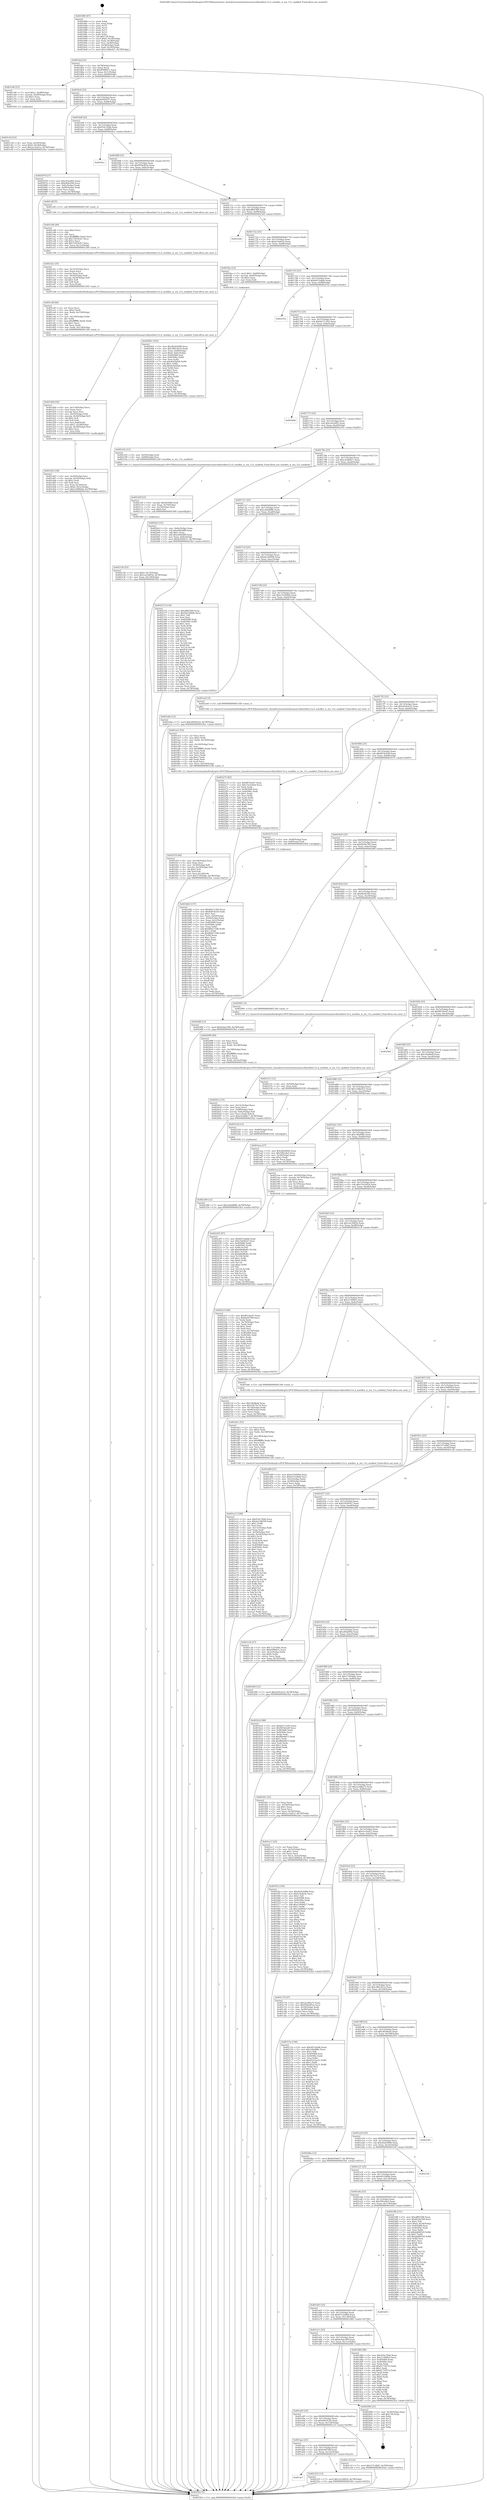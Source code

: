 digraph "0x401680" {
  label = "0x401680 (/mnt/c/Users/mathe/Desktop/tcc/POCII/binaries/extr_linuxdriversnetwirelessmarvellmwifiex11n.h_mwifiex_is_sta_11n_enabled_Final-ollvm.out::main(0))"
  labelloc = "t"
  node[shape=record]

  Entry [label="",width=0.3,height=0.3,shape=circle,fillcolor=black,style=filled]
  "0x4016af" [label="{
     0x4016af [23]\l
     | [instrs]\l
     &nbsp;&nbsp;0x4016af \<+3\>: mov -0x78(%rbp),%eax\l
     &nbsp;&nbsp;0x4016b2 \<+2\>: mov %eax,%ecx\l
     &nbsp;&nbsp;0x4016b4 \<+6\>: sub $0x85f8607c,%ecx\l
     &nbsp;&nbsp;0x4016ba \<+3\>: mov %eax,-0x7c(%rbp)\l
     &nbsp;&nbsp;0x4016bd \<+3\>: mov %ecx,-0x80(%rbp)\l
     &nbsp;&nbsp;0x4016c0 \<+6\>: je 0000000000401c46 \<main+0x5c6\>\l
  }"]
  "0x401c46" [label="{
     0x401c46 [23]\l
     | [instrs]\l
     &nbsp;&nbsp;0x401c46 \<+7\>: movl $0x1,-0x48(%rbp)\l
     &nbsp;&nbsp;0x401c4d \<+4\>: movslq -0x48(%rbp),%rax\l
     &nbsp;&nbsp;0x401c51 \<+4\>: shl $0x5,%rax\l
     &nbsp;&nbsp;0x401c55 \<+3\>: mov %rax,%rdi\l
     &nbsp;&nbsp;0x401c58 \<+5\>: call 0000000000401050 \<malloc@plt\>\l
     | [calls]\l
     &nbsp;&nbsp;0x401050 \{1\} (unknown)\l
  }"]
  "0x4016c6" [label="{
     0x4016c6 [25]\l
     | [instrs]\l
     &nbsp;&nbsp;0x4016c6 \<+5\>: jmp 00000000004016cb \<main+0x4b\>\l
     &nbsp;&nbsp;0x4016cb \<+3\>: mov -0x7c(%rbp),%eax\l
     &nbsp;&nbsp;0x4016ce \<+5\>: sub $0x8c856437,%eax\l
     &nbsp;&nbsp;0x4016d3 \<+6\>: mov %eax,-0x84(%rbp)\l
     &nbsp;&nbsp;0x4016d9 \<+6\>: je 0000000000402076 \<main+0x9f6\>\l
  }"]
  Exit [label="",width=0.3,height=0.3,shape=circle,fillcolor=black,style=filled,peripheries=2]
  "0x402076" [label="{
     0x402076 [27]\l
     | [instrs]\l
     &nbsp;&nbsp;0x402076 \<+5\>: mov $0xc42eef02,%eax\l
     &nbsp;&nbsp;0x40207b \<+5\>: mov $0xf4efe29d,%ecx\l
     &nbsp;&nbsp;0x402080 \<+3\>: mov -0x6c(%rbp),%edx\l
     &nbsp;&nbsp;0x402083 \<+3\>: cmp -0x60(%rbp),%edx\l
     &nbsp;&nbsp;0x402086 \<+3\>: cmovl %ecx,%eax\l
     &nbsp;&nbsp;0x402089 \<+3\>: mov %eax,-0x78(%rbp)\l
     &nbsp;&nbsp;0x40208c \<+5\>: jmp 00000000004025b2 \<main+0xf32\>\l
  }"]
  "0x4016df" [label="{
     0x4016df [25]\l
     | [instrs]\l
     &nbsp;&nbsp;0x4016df \<+5\>: jmp 00000000004016e4 \<main+0x64\>\l
     &nbsp;&nbsp;0x4016e4 \<+3\>: mov -0x7c(%rbp),%eax\l
     &nbsp;&nbsp;0x4016e7 \<+5\>: sub $0x916c76dd,%eax\l
     &nbsp;&nbsp;0x4016ec \<+6\>: mov %eax,-0x88(%rbp)\l
     &nbsp;&nbsp;0x4016f2 \<+6\>: je 00000000004024cc \<main+0xe4c\>\l
  }"]
  "0x402349" [label="{
     0x402349 [12]\l
     | [instrs]\l
     &nbsp;&nbsp;0x402349 \<+7\>: movl $0xc4abd886,-0x78(%rbp)\l
     &nbsp;&nbsp;0x402350 \<+5\>: jmp 00000000004025b2 \<main+0xf32\>\l
  }"]
  "0x4024cc" [label="{
     0x4024cc\l
  }", style=dashed]
  "0x4016f8" [label="{
     0x4016f8 [25]\l
     | [instrs]\l
     &nbsp;&nbsp;0x4016f8 \<+5\>: jmp 00000000004016fd \<main+0x7d\>\l
     &nbsp;&nbsp;0x4016fd \<+3\>: mov -0x7c(%rbp),%eax\l
     &nbsp;&nbsp;0x401700 \<+5\>: sub $0x956ed05a,%eax\l
     &nbsp;&nbsp;0x401705 \<+6\>: mov %eax,-0x8c(%rbp)\l
     &nbsp;&nbsp;0x40170b \<+6\>: je 0000000000401c8f \<main+0x60f\>\l
  }"]
  "0x40233d" [label="{
     0x40233d [12]\l
     | [instrs]\l
     &nbsp;&nbsp;0x40233d \<+4\>: mov -0x68(%rbp),%rax\l
     &nbsp;&nbsp;0x402341 \<+3\>: mov %rax,%rdi\l
     &nbsp;&nbsp;0x402344 \<+5\>: call 0000000000401030 \<free@plt\>\l
     | [calls]\l
     &nbsp;&nbsp;0x401030 \{1\} (unknown)\l
  }"]
  "0x401c8f" [label="{
     0x401c8f [5]\l
     | [instrs]\l
     &nbsp;&nbsp;0x401c8f \<+5\>: call 0000000000401160 \<next_i\>\l
     | [calls]\l
     &nbsp;&nbsp;0x401160 \{1\} (/mnt/c/Users/mathe/Desktop/tcc/POCII/binaries/extr_linuxdriversnetwirelessmarvellmwifiex11n.h_mwifiex_is_sta_11n_enabled_Final-ollvm.out::next_i)\l
  }"]
  "0x401711" [label="{
     0x401711 [25]\l
     | [instrs]\l
     &nbsp;&nbsp;0x401711 \<+5\>: jmp 0000000000401716 \<main+0x96\>\l
     &nbsp;&nbsp;0x401716 \<+3\>: mov -0x7c(%rbp),%eax\l
     &nbsp;&nbsp;0x401719 \<+5\>: sub $0xaff92588,%eax\l
     &nbsp;&nbsp;0x40171e \<+6\>: mov %eax,-0x90(%rbp)\l
     &nbsp;&nbsp;0x401724 \<+6\>: je 00000000004025a4 \<main+0xf24\>\l
  }"]
  "0x401ac7" [label="{
     0x401ac7\l
  }", style=dashed]
  "0x4025a4" [label="{
     0x4025a4\l
  }", style=dashed]
  "0x40172a" [label="{
     0x40172a [25]\l
     | [instrs]\l
     &nbsp;&nbsp;0x40172a \<+5\>: jmp 000000000040172f \<main+0xaf\>\l
     &nbsp;&nbsp;0x40172f \<+3\>: mov -0x7c(%rbp),%eax\l
     &nbsp;&nbsp;0x401732 \<+5\>: sub $0xb14a9cfe,%eax\l
     &nbsp;&nbsp;0x401737 \<+6\>: mov %eax,-0x94(%rbp)\l
     &nbsp;&nbsp;0x40173d \<+6\>: je 0000000000401fea \<main+0x96a\>\l
  }"]
  "0x402325" [label="{
     0x402325 [12]\l
     | [instrs]\l
     &nbsp;&nbsp;0x402325 \<+7\>: movl $0x1a23665d,-0x78(%rbp)\l
     &nbsp;&nbsp;0x40232c \<+5\>: jmp 00000000004025b2 \<main+0xf32\>\l
  }"]
  "0x401fea" [label="{
     0x401fea [23]\l
     | [instrs]\l
     &nbsp;&nbsp;0x401fea \<+7\>: movl $0x1,-0x60(%rbp)\l
     &nbsp;&nbsp;0x401ff1 \<+4\>: movslq -0x60(%rbp),%rax\l
     &nbsp;&nbsp;0x401ff5 \<+4\>: shl $0x2,%rax\l
     &nbsp;&nbsp;0x401ff9 \<+3\>: mov %rax,%rdi\l
     &nbsp;&nbsp;0x401ffc \<+5\>: call 0000000000401050 \<malloc@plt\>\l
     | [calls]\l
     &nbsp;&nbsp;0x401050 \{1\} (unknown)\l
  }"]
  "0x401743" [label="{
     0x401743 [25]\l
     | [instrs]\l
     &nbsp;&nbsp;0x401743 \<+5\>: jmp 0000000000401748 \<main+0xc8\>\l
     &nbsp;&nbsp;0x401748 \<+3\>: mov -0x7c(%rbp),%eax\l
     &nbsp;&nbsp;0x40174b \<+5\>: sub $0xb913abdb,%eax\l
     &nbsp;&nbsp;0x401750 \<+6\>: mov %eax,-0x98(%rbp)\l
     &nbsp;&nbsp;0x401756 \<+6\>: je 000000000040255e \<main+0xede\>\l
  }"]
  "0x402205" [label="{
     0x402205 [97]\l
     | [instrs]\l
     &nbsp;&nbsp;0x402205 \<+5\>: mov $0xb913abdb,%edx\l
     &nbsp;&nbsp;0x40220a \<+5\>: mov $0x25d39cb7,%esi\l
     &nbsp;&nbsp;0x40220f \<+8\>: mov 0x405068,%r8d\l
     &nbsp;&nbsp;0x402217 \<+8\>: mov 0x40506c,%r9d\l
     &nbsp;&nbsp;0x40221f \<+3\>: mov %r8d,%r10d\l
     &nbsp;&nbsp;0x402222 \<+7\>: add $0xb6bd8a81,%r10d\l
     &nbsp;&nbsp;0x402229 \<+4\>: sub $0x1,%r10d\l
     &nbsp;&nbsp;0x40222d \<+7\>: sub $0xb6bd8a81,%r10d\l
     &nbsp;&nbsp;0x402234 \<+4\>: imul %r10d,%r8d\l
     &nbsp;&nbsp;0x402238 \<+4\>: and $0x1,%r8d\l
     &nbsp;&nbsp;0x40223c \<+4\>: cmp $0x0,%r8d\l
     &nbsp;&nbsp;0x402240 \<+4\>: sete %r11b\l
     &nbsp;&nbsp;0x402244 \<+4\>: cmp $0xa,%r9d\l
     &nbsp;&nbsp;0x402248 \<+3\>: setl %bl\l
     &nbsp;&nbsp;0x40224b \<+3\>: mov %r11b,%r14b\l
     &nbsp;&nbsp;0x40224e \<+3\>: and %bl,%r14b\l
     &nbsp;&nbsp;0x402251 \<+3\>: xor %bl,%r11b\l
     &nbsp;&nbsp;0x402254 \<+3\>: or %r11b,%r14b\l
     &nbsp;&nbsp;0x402257 \<+4\>: test $0x1,%r14b\l
     &nbsp;&nbsp;0x40225b \<+3\>: cmovne %esi,%edx\l
     &nbsp;&nbsp;0x40225e \<+3\>: mov %edx,-0x78(%rbp)\l
     &nbsp;&nbsp;0x402261 \<+5\>: jmp 00000000004025b2 \<main+0xf32\>\l
  }"]
  "0x40255e" [label="{
     0x40255e\l
  }", style=dashed]
  "0x40175c" [label="{
     0x40175c [25]\l
     | [instrs]\l
     &nbsp;&nbsp;0x40175c \<+5\>: jmp 0000000000401761 \<main+0xe1\>\l
     &nbsp;&nbsp;0x401761 \<+3\>: mov -0x7c(%rbp),%eax\l
     &nbsp;&nbsp;0x401764 \<+5\>: sub $0xbb17c292,%eax\l
     &nbsp;&nbsp;0x401769 \<+6\>: mov %eax,-0x9c(%rbp)\l
     &nbsp;&nbsp;0x40176f \<+6\>: je 00000000004024b0 \<main+0xe30\>\l
  }"]
  "0x402126" [label="{
     0x402126 [25]\l
     | [instrs]\l
     &nbsp;&nbsp;0x402126 \<+7\>: movl $0x0,-0x74(%rbp)\l
     &nbsp;&nbsp;0x40212d \<+7\>: movl $0x1a23665d,-0x78(%rbp)\l
     &nbsp;&nbsp;0x402134 \<+6\>: mov %eax,-0x150(%rbp)\l
     &nbsp;&nbsp;0x40213a \<+5\>: jmp 00000000004025b2 \<main+0xf32\>\l
  }"]
  "0x4024b0" [label="{
     0x4024b0\l
  }", style=dashed]
  "0x401775" [label="{
     0x401775 [25]\l
     | [instrs]\l
     &nbsp;&nbsp;0x401775 \<+5\>: jmp 000000000040177a \<main+0xfa\>\l
     &nbsp;&nbsp;0x40177a \<+3\>: mov -0x7c(%rbp),%eax\l
     &nbsp;&nbsp;0x40177d \<+5\>: sub $0xc42eef02,%eax\l
     &nbsp;&nbsp;0x401782 \<+6\>: mov %eax,-0xa0(%rbp)\l
     &nbsp;&nbsp;0x401788 \<+6\>: je 0000000000402102 \<main+0xa82\>\l
  }"]
  "0x40210f" [label="{
     0x40210f [23]\l
     | [instrs]\l
     &nbsp;&nbsp;0x40210f \<+10\>: movabs $0x4030b6,%rdi\l
     &nbsp;&nbsp;0x402119 \<+3\>: mov %eax,-0x70(%rbp)\l
     &nbsp;&nbsp;0x40211c \<+3\>: mov -0x70(%rbp),%esi\l
     &nbsp;&nbsp;0x40211f \<+2\>: mov $0x0,%al\l
     &nbsp;&nbsp;0x402121 \<+5\>: call 0000000000401040 \<printf@plt\>\l
     | [calls]\l
     &nbsp;&nbsp;0x401040 \{1\} (unknown)\l
  }"]
  "0x402102" [label="{
     0x402102 [13]\l
     | [instrs]\l
     &nbsp;&nbsp;0x402102 \<+4\>: mov -0x50(%rbp),%rdi\l
     &nbsp;&nbsp;0x402106 \<+4\>: mov -0x68(%rbp),%rsi\l
     &nbsp;&nbsp;0x40210a \<+5\>: call 0000000000401240 \<mwifiex_is_sta_11n_enabled\>\l
     | [calls]\l
     &nbsp;&nbsp;0x401240 \{1\} (/mnt/c/Users/mathe/Desktop/tcc/POCII/binaries/extr_linuxdriversnetwirelessmarvellmwifiex11n.h_mwifiex_is_sta_11n_enabled_Final-ollvm.out::mwifiex_is_sta_11n_enabled)\l
  }"]
  "0x40178e" [label="{
     0x40178e [25]\l
     | [instrs]\l
     &nbsp;&nbsp;0x40178e \<+5\>: jmp 0000000000401793 \<main+0x113\>\l
     &nbsp;&nbsp;0x401793 \<+3\>: mov -0x7c(%rbp),%eax\l
     &nbsp;&nbsp;0x401796 \<+5\>: sub $0xc43d9dc7,%eax\l
     &nbsp;&nbsp;0x40179b \<+6\>: mov %eax,-0xa4(%rbp)\l
     &nbsp;&nbsp;0x4017a1 \<+6\>: je 00000000004020e3 \<main+0xa63\>\l
  }"]
  "0x4020c2" [label="{
     0x4020c2 [33]\l
     | [instrs]\l
     &nbsp;&nbsp;0x4020c2 \<+6\>: mov -0x14c(%rbp),%ecx\l
     &nbsp;&nbsp;0x4020c8 \<+3\>: imul %eax,%ecx\l
     &nbsp;&nbsp;0x4020cb \<+4\>: mov -0x68(%rbp),%rdi\l
     &nbsp;&nbsp;0x4020cf \<+4\>: movslq -0x6c(%rbp),%r8\l
     &nbsp;&nbsp;0x4020d3 \<+4\>: mov %ecx,(%rdi,%r8,4)\l
     &nbsp;&nbsp;0x4020d7 \<+7\>: movl $0xc43d9dc7,-0x78(%rbp)\l
     &nbsp;&nbsp;0x4020de \<+5\>: jmp 00000000004025b2 \<main+0xf32\>\l
  }"]
  "0x4020e3" [label="{
     0x4020e3 [31]\l
     | [instrs]\l
     &nbsp;&nbsp;0x4020e3 \<+3\>: mov -0x6c(%rbp),%eax\l
     &nbsp;&nbsp;0x4020e6 \<+5\>: sub $0xe90ebf6f,%eax\l
     &nbsp;&nbsp;0x4020eb \<+3\>: add $0x1,%eax\l
     &nbsp;&nbsp;0x4020ee \<+5\>: add $0xe90ebf6f,%eax\l
     &nbsp;&nbsp;0x4020f3 \<+3\>: mov %eax,-0x6c(%rbp)\l
     &nbsp;&nbsp;0x4020f6 \<+7\>: movl $0x8c856437,-0x78(%rbp)\l
     &nbsp;&nbsp;0x4020fd \<+5\>: jmp 00000000004025b2 \<main+0xf32\>\l
  }"]
  "0x4017a7" [label="{
     0x4017a7 [25]\l
     | [instrs]\l
     &nbsp;&nbsp;0x4017a7 \<+5\>: jmp 00000000004017ac \<main+0x12c\>\l
     &nbsp;&nbsp;0x4017ac \<+3\>: mov -0x7c(%rbp),%eax\l
     &nbsp;&nbsp;0x4017af \<+5\>: sub $0xc4abd886,%eax\l
     &nbsp;&nbsp;0x4017b4 \<+6\>: mov %eax,-0xa8(%rbp)\l
     &nbsp;&nbsp;0x4017ba \<+6\>: je 0000000000402372 \<main+0xcf2\>\l
  }"]
  "0x402096" [label="{
     0x402096 [44]\l
     | [instrs]\l
     &nbsp;&nbsp;0x402096 \<+2\>: xor %ecx,%ecx\l
     &nbsp;&nbsp;0x402098 \<+5\>: mov $0x2,%edx\l
     &nbsp;&nbsp;0x40209d \<+6\>: mov %edx,-0x148(%rbp)\l
     &nbsp;&nbsp;0x4020a3 \<+1\>: cltd\l
     &nbsp;&nbsp;0x4020a4 \<+6\>: mov -0x148(%rbp),%esi\l
     &nbsp;&nbsp;0x4020aa \<+2\>: idiv %esi\l
     &nbsp;&nbsp;0x4020ac \<+6\>: imul $0xfffffffe,%edx,%edx\l
     &nbsp;&nbsp;0x4020b2 \<+3\>: sub $0x1,%ecx\l
     &nbsp;&nbsp;0x4020b5 \<+2\>: sub %ecx,%edx\l
     &nbsp;&nbsp;0x4020b7 \<+6\>: mov %edx,-0x14c(%rbp)\l
     &nbsp;&nbsp;0x4020bd \<+5\>: call 0000000000401160 \<next_i\>\l
     | [calls]\l
     &nbsp;&nbsp;0x401160 \{1\} (/mnt/c/Users/mathe/Desktop/tcc/POCII/binaries/extr_linuxdriversnetwirelessmarvellmwifiex11n.h_mwifiex_is_sta_11n_enabled_Final-ollvm.out::next_i)\l
  }"]
  "0x402372" [label="{
     0x402372 [134]\l
     | [instrs]\l
     &nbsp;&nbsp;0x402372 \<+5\>: mov $0xaff92588,%eax\l
     &nbsp;&nbsp;0x402377 \<+5\>: mov $0x4d1248db,%ecx\l
     &nbsp;&nbsp;0x40237c \<+2\>: mov $0x1,%dl\l
     &nbsp;&nbsp;0x40237e \<+2\>: xor %esi,%esi\l
     &nbsp;&nbsp;0x402380 \<+7\>: mov 0x405068,%edi\l
     &nbsp;&nbsp;0x402387 \<+8\>: mov 0x40506c,%r8d\l
     &nbsp;&nbsp;0x40238f \<+3\>: sub $0x1,%esi\l
     &nbsp;&nbsp;0x402392 \<+3\>: mov %edi,%r9d\l
     &nbsp;&nbsp;0x402395 \<+3\>: add %esi,%r9d\l
     &nbsp;&nbsp;0x402398 \<+4\>: imul %r9d,%edi\l
     &nbsp;&nbsp;0x40239c \<+3\>: and $0x1,%edi\l
     &nbsp;&nbsp;0x40239f \<+3\>: cmp $0x0,%edi\l
     &nbsp;&nbsp;0x4023a2 \<+4\>: sete %r10b\l
     &nbsp;&nbsp;0x4023a6 \<+4\>: cmp $0xa,%r8d\l
     &nbsp;&nbsp;0x4023aa \<+4\>: setl %r11b\l
     &nbsp;&nbsp;0x4023ae \<+3\>: mov %r10b,%bl\l
     &nbsp;&nbsp;0x4023b1 \<+3\>: xor $0xff,%bl\l
     &nbsp;&nbsp;0x4023b4 \<+3\>: mov %r11b,%r14b\l
     &nbsp;&nbsp;0x4023b7 \<+4\>: xor $0xff,%r14b\l
     &nbsp;&nbsp;0x4023bb \<+3\>: xor $0x0,%dl\l
     &nbsp;&nbsp;0x4023be \<+3\>: mov %bl,%r15b\l
     &nbsp;&nbsp;0x4023c1 \<+4\>: and $0x0,%r15b\l
     &nbsp;&nbsp;0x4023c5 \<+3\>: and %dl,%r10b\l
     &nbsp;&nbsp;0x4023c8 \<+3\>: mov %r14b,%r12b\l
     &nbsp;&nbsp;0x4023cb \<+4\>: and $0x0,%r12b\l
     &nbsp;&nbsp;0x4023cf \<+3\>: and %dl,%r11b\l
     &nbsp;&nbsp;0x4023d2 \<+3\>: or %r10b,%r15b\l
     &nbsp;&nbsp;0x4023d5 \<+3\>: or %r11b,%r12b\l
     &nbsp;&nbsp;0x4023d8 \<+3\>: xor %r12b,%r15b\l
     &nbsp;&nbsp;0x4023db \<+3\>: or %r14b,%bl\l
     &nbsp;&nbsp;0x4023de \<+3\>: xor $0xff,%bl\l
     &nbsp;&nbsp;0x4023e1 \<+3\>: or $0x0,%dl\l
     &nbsp;&nbsp;0x4023e4 \<+2\>: and %dl,%bl\l
     &nbsp;&nbsp;0x4023e6 \<+3\>: or %bl,%r15b\l
     &nbsp;&nbsp;0x4023e9 \<+4\>: test $0x1,%r15b\l
     &nbsp;&nbsp;0x4023ed \<+3\>: cmovne %ecx,%eax\l
     &nbsp;&nbsp;0x4023f0 \<+3\>: mov %eax,-0x78(%rbp)\l
     &nbsp;&nbsp;0x4023f3 \<+5\>: jmp 00000000004025b2 \<main+0xf32\>\l
  }"]
  "0x4017c0" [label="{
     0x4017c0 [25]\l
     | [instrs]\l
     &nbsp;&nbsp;0x4017c0 \<+5\>: jmp 00000000004017c5 \<main+0x145\>\l
     &nbsp;&nbsp;0x4017c5 \<+3\>: mov -0x7c(%rbp),%eax\l
     &nbsp;&nbsp;0x4017c8 \<+5\>: sub $0xde236058,%eax\l
     &nbsp;&nbsp;0x4017cd \<+6\>: mov %eax,-0xac(%rbp)\l
     &nbsp;&nbsp;0x4017d3 \<+6\>: je 0000000000401ebb \<main+0x83b\>\l
  }"]
  "0x402001" [label="{
     0x402001 [105]\l
     | [instrs]\l
     &nbsp;&nbsp;0x402001 \<+5\>: mov $0x4b2b5088,%ecx\l
     &nbsp;&nbsp;0x402006 \<+5\>: mov $0x39623b14,%edx\l
     &nbsp;&nbsp;0x40200b \<+4\>: mov %rax,-0x68(%rbp)\l
     &nbsp;&nbsp;0x40200f \<+7\>: movl $0x0,-0x6c(%rbp)\l
     &nbsp;&nbsp;0x402016 \<+7\>: mov 0x405068,%esi\l
     &nbsp;&nbsp;0x40201d \<+8\>: mov 0x40506c,%r8d\l
     &nbsp;&nbsp;0x402025 \<+3\>: mov %esi,%r9d\l
     &nbsp;&nbsp;0x402028 \<+7\>: sub $0x9c62bf2b,%r9d\l
     &nbsp;&nbsp;0x40202f \<+4\>: sub $0x1,%r9d\l
     &nbsp;&nbsp;0x402033 \<+7\>: add $0x9c62bf2b,%r9d\l
     &nbsp;&nbsp;0x40203a \<+4\>: imul %r9d,%esi\l
     &nbsp;&nbsp;0x40203e \<+3\>: and $0x1,%esi\l
     &nbsp;&nbsp;0x402041 \<+3\>: cmp $0x0,%esi\l
     &nbsp;&nbsp;0x402044 \<+4\>: sete %r10b\l
     &nbsp;&nbsp;0x402048 \<+4\>: cmp $0xa,%r8d\l
     &nbsp;&nbsp;0x40204c \<+4\>: setl %r11b\l
     &nbsp;&nbsp;0x402050 \<+3\>: mov %r10b,%bl\l
     &nbsp;&nbsp;0x402053 \<+3\>: and %r11b,%bl\l
     &nbsp;&nbsp;0x402056 \<+3\>: xor %r11b,%r10b\l
     &nbsp;&nbsp;0x402059 \<+3\>: or %r10b,%bl\l
     &nbsp;&nbsp;0x40205c \<+3\>: test $0x1,%bl\l
     &nbsp;&nbsp;0x40205f \<+3\>: cmovne %edx,%ecx\l
     &nbsp;&nbsp;0x402062 \<+3\>: mov %ecx,-0x78(%rbp)\l
     &nbsp;&nbsp;0x402065 \<+5\>: jmp 00000000004025b2 \<main+0xf32\>\l
  }"]
  "0x401ebb" [label="{
     0x401ebb [12]\l
     | [instrs]\l
     &nbsp;&nbsp;0x401ebb \<+7\>: movl $0x290405e4,-0x78(%rbp)\l
     &nbsp;&nbsp;0x401ec2 \<+5\>: jmp 00000000004025b2 \<main+0xf32\>\l
  }"]
  "0x4017d9" [label="{
     0x4017d9 [25]\l
     | [instrs]\l
     &nbsp;&nbsp;0x4017d9 \<+5\>: jmp 00000000004017de \<main+0x15e\>\l
     &nbsp;&nbsp;0x4017de \<+3\>: mov -0x7c(%rbp),%eax\l
     &nbsp;&nbsp;0x4017e1 \<+5\>: sub $0xe352600d,%eax\l
     &nbsp;&nbsp;0x4017e6 \<+6\>: mov %eax,-0xb0(%rbp)\l
     &nbsp;&nbsp;0x4017ec \<+6\>: je 0000000000401ee0 \<main+0x860\>\l
  }"]
  "0x401f19" [label="{
     0x401f19 [40]\l
     | [instrs]\l
     &nbsp;&nbsp;0x401f19 \<+6\>: mov -0x144(%rbp),%ecx\l
     &nbsp;&nbsp;0x401f1f \<+3\>: imul %eax,%ecx\l
     &nbsp;&nbsp;0x401f22 \<+4\>: mov -0x50(%rbp),%r8\l
     &nbsp;&nbsp;0x401f26 \<+4\>: movslq -0x54(%rbp),%r9\l
     &nbsp;&nbsp;0x401f2a \<+4\>: shl $0x5,%r9\l
     &nbsp;&nbsp;0x401f2e \<+3\>: add %r9,%r8\l
     &nbsp;&nbsp;0x401f31 \<+4\>: mov %ecx,0x18(%r8)\l
     &nbsp;&nbsp;0x401f35 \<+7\>: movl $0x27295dde,-0x78(%rbp)\l
     &nbsp;&nbsp;0x401f3c \<+5\>: jmp 00000000004025b2 \<main+0xf32\>\l
  }"]
  "0x401ee0" [label="{
     0x401ee0 [5]\l
     | [instrs]\l
     &nbsp;&nbsp;0x401ee0 \<+5\>: call 0000000000401160 \<next_i\>\l
     | [calls]\l
     &nbsp;&nbsp;0x401160 \{1\} (/mnt/c/Users/mathe/Desktop/tcc/POCII/binaries/extr_linuxdriversnetwirelessmarvellmwifiex11n.h_mwifiex_is_sta_11n_enabled_Final-ollvm.out::next_i)\l
  }"]
  "0x4017f2" [label="{
     0x4017f2 [25]\l
     | [instrs]\l
     &nbsp;&nbsp;0x4017f2 \<+5\>: jmp 00000000004017f7 \<main+0x177\>\l
     &nbsp;&nbsp;0x4017f7 \<+3\>: mov -0x7c(%rbp),%eax\l
     &nbsp;&nbsp;0x4017fa \<+5\>: sub $0xe654cb33,%eax\l
     &nbsp;&nbsp;0x4017ff \<+6\>: mov %eax,-0xb4(%rbp)\l
     &nbsp;&nbsp;0x401805 \<+6\>: je 0000000000402272 \<main+0xbf2\>\l
  }"]
  "0x401ee5" [label="{
     0x401ee5 [52]\l
     | [instrs]\l
     &nbsp;&nbsp;0x401ee5 \<+2\>: xor %ecx,%ecx\l
     &nbsp;&nbsp;0x401ee7 \<+5\>: mov $0x2,%edx\l
     &nbsp;&nbsp;0x401eec \<+6\>: mov %edx,-0x140(%rbp)\l
     &nbsp;&nbsp;0x401ef2 \<+1\>: cltd\l
     &nbsp;&nbsp;0x401ef3 \<+6\>: mov -0x140(%rbp),%esi\l
     &nbsp;&nbsp;0x401ef9 \<+2\>: idiv %esi\l
     &nbsp;&nbsp;0x401efb \<+6\>: imul $0xfffffffe,%edx,%edx\l
     &nbsp;&nbsp;0x401f01 \<+2\>: mov %ecx,%edi\l
     &nbsp;&nbsp;0x401f03 \<+2\>: sub %edx,%edi\l
     &nbsp;&nbsp;0x401f05 \<+2\>: mov %ecx,%edx\l
     &nbsp;&nbsp;0x401f07 \<+3\>: sub $0x1,%edx\l
     &nbsp;&nbsp;0x401f0a \<+2\>: add %edx,%edi\l
     &nbsp;&nbsp;0x401f0c \<+2\>: sub %edi,%ecx\l
     &nbsp;&nbsp;0x401f0e \<+6\>: mov %ecx,-0x144(%rbp)\l
     &nbsp;&nbsp;0x401f14 \<+5\>: call 0000000000401160 \<next_i\>\l
     | [calls]\l
     &nbsp;&nbsp;0x401160 \{1\} (/mnt/c/Users/mathe/Desktop/tcc/POCII/binaries/extr_linuxdriversnetwirelessmarvellmwifiex11n.h_mwifiex_is_sta_11n_enabled_Final-ollvm.out::next_i)\l
  }"]
  "0x402272" [label="{
     0x402272 [83]\l
     | [instrs]\l
     &nbsp;&nbsp;0x402272 \<+5\>: mov $0xf8534ed7,%eax\l
     &nbsp;&nbsp;0x402277 \<+5\>: mov $0x15e2e95d,%ecx\l
     &nbsp;&nbsp;0x40227c \<+2\>: xor %edx,%edx\l
     &nbsp;&nbsp;0x40227e \<+7\>: mov 0x405068,%esi\l
     &nbsp;&nbsp;0x402285 \<+7\>: mov 0x40506c,%edi\l
     &nbsp;&nbsp;0x40228c \<+3\>: sub $0x1,%edx\l
     &nbsp;&nbsp;0x40228f \<+3\>: mov %esi,%r8d\l
     &nbsp;&nbsp;0x402292 \<+3\>: add %edx,%r8d\l
     &nbsp;&nbsp;0x402295 \<+4\>: imul %r8d,%esi\l
     &nbsp;&nbsp;0x402299 \<+3\>: and $0x1,%esi\l
     &nbsp;&nbsp;0x40229c \<+3\>: cmp $0x0,%esi\l
     &nbsp;&nbsp;0x40229f \<+4\>: sete %r9b\l
     &nbsp;&nbsp;0x4022a3 \<+3\>: cmp $0xa,%edi\l
     &nbsp;&nbsp;0x4022a6 \<+4\>: setl %r10b\l
     &nbsp;&nbsp;0x4022aa \<+3\>: mov %r9b,%r11b\l
     &nbsp;&nbsp;0x4022ad \<+3\>: and %r10b,%r11b\l
     &nbsp;&nbsp;0x4022b0 \<+3\>: xor %r10b,%r9b\l
     &nbsp;&nbsp;0x4022b3 \<+3\>: or %r9b,%r11b\l
     &nbsp;&nbsp;0x4022b6 \<+4\>: test $0x1,%r11b\l
     &nbsp;&nbsp;0x4022ba \<+3\>: cmovne %ecx,%eax\l
     &nbsp;&nbsp;0x4022bd \<+3\>: mov %eax,-0x78(%rbp)\l
     &nbsp;&nbsp;0x4022c0 \<+5\>: jmp 00000000004025b2 \<main+0xf32\>\l
  }"]
  "0x40180b" [label="{
     0x40180b [25]\l
     | [instrs]\l
     &nbsp;&nbsp;0x40180b \<+5\>: jmp 0000000000401810 \<main+0x190\>\l
     &nbsp;&nbsp;0x401810 \<+3\>: mov -0x7c(%rbp),%eax\l
     &nbsp;&nbsp;0x401813 \<+5\>: sub $0xf018cb28,%eax\l
     &nbsp;&nbsp;0x401818 \<+6\>: mov %eax,-0xb8(%rbp)\l
     &nbsp;&nbsp;0x40181e \<+6\>: je 0000000000401b75 \<main+0x4f5\>\l
  }"]
  "0x401e15" [label="{
     0x401e15 [166]\l
     | [instrs]\l
     &nbsp;&nbsp;0x401e15 \<+5\>: mov $0x916c76dd,%ecx\l
     &nbsp;&nbsp;0x401e1a \<+5\>: mov $0xde236058,%edx\l
     &nbsp;&nbsp;0x401e1f \<+3\>: mov $0x1,%r8b\l
     &nbsp;&nbsp;0x401e22 \<+2\>: xor %esi,%esi\l
     &nbsp;&nbsp;0x401e24 \<+6\>: mov -0x13c(%rbp),%edi\l
     &nbsp;&nbsp;0x401e2a \<+3\>: imul %eax,%edi\l
     &nbsp;&nbsp;0x401e2d \<+4\>: mov -0x50(%rbp),%r9\l
     &nbsp;&nbsp;0x401e31 \<+4\>: movslq -0x54(%rbp),%r10\l
     &nbsp;&nbsp;0x401e35 \<+4\>: shl $0x5,%r10\l
     &nbsp;&nbsp;0x401e39 \<+3\>: add %r10,%r9\l
     &nbsp;&nbsp;0x401e3c \<+4\>: mov 0x10(%r9),%r9\l
     &nbsp;&nbsp;0x401e40 \<+3\>: mov %edi,(%r9)\l
     &nbsp;&nbsp;0x401e43 \<+7\>: mov 0x405068,%eax\l
     &nbsp;&nbsp;0x401e4a \<+7\>: mov 0x40506c,%edi\l
     &nbsp;&nbsp;0x401e51 \<+3\>: sub $0x1,%esi\l
     &nbsp;&nbsp;0x401e54 \<+3\>: mov %eax,%r11d\l
     &nbsp;&nbsp;0x401e57 \<+3\>: add %esi,%r11d\l
     &nbsp;&nbsp;0x401e5a \<+4\>: imul %r11d,%eax\l
     &nbsp;&nbsp;0x401e5e \<+3\>: and $0x1,%eax\l
     &nbsp;&nbsp;0x401e61 \<+3\>: cmp $0x0,%eax\l
     &nbsp;&nbsp;0x401e64 \<+3\>: sete %bl\l
     &nbsp;&nbsp;0x401e67 \<+3\>: cmp $0xa,%edi\l
     &nbsp;&nbsp;0x401e6a \<+4\>: setl %r14b\l
     &nbsp;&nbsp;0x401e6e \<+3\>: mov %bl,%r15b\l
     &nbsp;&nbsp;0x401e71 \<+4\>: xor $0xff,%r15b\l
     &nbsp;&nbsp;0x401e75 \<+3\>: mov %r14b,%r12b\l
     &nbsp;&nbsp;0x401e78 \<+4\>: xor $0xff,%r12b\l
     &nbsp;&nbsp;0x401e7c \<+4\>: xor $0x0,%r8b\l
     &nbsp;&nbsp;0x401e80 \<+3\>: mov %r15b,%r13b\l
     &nbsp;&nbsp;0x401e83 \<+4\>: and $0x0,%r13b\l
     &nbsp;&nbsp;0x401e87 \<+3\>: and %r8b,%bl\l
     &nbsp;&nbsp;0x401e8a \<+3\>: mov %r12b,%al\l
     &nbsp;&nbsp;0x401e8d \<+2\>: and $0x0,%al\l
     &nbsp;&nbsp;0x401e8f \<+3\>: and %r8b,%r14b\l
     &nbsp;&nbsp;0x401e92 \<+3\>: or %bl,%r13b\l
     &nbsp;&nbsp;0x401e95 \<+3\>: or %r14b,%al\l
     &nbsp;&nbsp;0x401e98 \<+3\>: xor %al,%r13b\l
     &nbsp;&nbsp;0x401e9b \<+3\>: or %r12b,%r15b\l
     &nbsp;&nbsp;0x401e9e \<+4\>: xor $0xff,%r15b\l
     &nbsp;&nbsp;0x401ea2 \<+4\>: or $0x0,%r8b\l
     &nbsp;&nbsp;0x401ea6 \<+3\>: and %r8b,%r15b\l
     &nbsp;&nbsp;0x401ea9 \<+3\>: or %r15b,%r13b\l
     &nbsp;&nbsp;0x401eac \<+4\>: test $0x1,%r13b\l
     &nbsp;&nbsp;0x401eb0 \<+3\>: cmovne %edx,%ecx\l
     &nbsp;&nbsp;0x401eb3 \<+3\>: mov %ecx,-0x78(%rbp)\l
     &nbsp;&nbsp;0x401eb6 \<+5\>: jmp 00000000004025b2 \<main+0xf32\>\l
  }"]
  "0x401b75" [label="{
     0x401b75 [13]\l
     | [instrs]\l
     &nbsp;&nbsp;0x401b75 \<+4\>: mov -0x40(%rbp),%rax\l
     &nbsp;&nbsp;0x401b79 \<+4\>: mov 0x8(%rax),%rdi\l
     &nbsp;&nbsp;0x401b7d \<+5\>: call 0000000000401060 \<atoi@plt\>\l
     | [calls]\l
     &nbsp;&nbsp;0x401060 \{1\} (unknown)\l
  }"]
  "0x401824" [label="{
     0x401824 [25]\l
     | [instrs]\l
     &nbsp;&nbsp;0x401824 \<+5\>: jmp 0000000000401829 \<main+0x1a9\>\l
     &nbsp;&nbsp;0x401829 \<+3\>: mov -0x7c(%rbp),%eax\l
     &nbsp;&nbsp;0x40182c \<+5\>: sub $0xf024a769,%eax\l
     &nbsp;&nbsp;0x401831 \<+6\>: mov %eax,-0xbc(%rbp)\l
     &nbsp;&nbsp;0x401837 \<+6\>: je 000000000040248f \<main+0xe0f\>\l
  }"]
  "0x401de1" [label="{
     0x401de1 [52]\l
     | [instrs]\l
     &nbsp;&nbsp;0x401de1 \<+2\>: xor %ecx,%ecx\l
     &nbsp;&nbsp;0x401de3 \<+5\>: mov $0x2,%edx\l
     &nbsp;&nbsp;0x401de8 \<+6\>: mov %edx,-0x138(%rbp)\l
     &nbsp;&nbsp;0x401dee \<+1\>: cltd\l
     &nbsp;&nbsp;0x401def \<+6\>: mov -0x138(%rbp),%esi\l
     &nbsp;&nbsp;0x401df5 \<+2\>: idiv %esi\l
     &nbsp;&nbsp;0x401df7 \<+6\>: imul $0xfffffffe,%edx,%edx\l
     &nbsp;&nbsp;0x401dfd \<+2\>: mov %ecx,%edi\l
     &nbsp;&nbsp;0x401dff \<+2\>: sub %edx,%edi\l
     &nbsp;&nbsp;0x401e01 \<+2\>: mov %ecx,%edx\l
     &nbsp;&nbsp;0x401e03 \<+3\>: sub $0x1,%edx\l
     &nbsp;&nbsp;0x401e06 \<+2\>: add %edx,%edi\l
     &nbsp;&nbsp;0x401e08 \<+2\>: sub %edi,%ecx\l
     &nbsp;&nbsp;0x401e0a \<+6\>: mov %ecx,-0x13c(%rbp)\l
     &nbsp;&nbsp;0x401e10 \<+5\>: call 0000000000401160 \<next_i\>\l
     | [calls]\l
     &nbsp;&nbsp;0x401160 \{1\} (/mnt/c/Users/mathe/Desktop/tcc/POCII/binaries/extr_linuxdriversnetwirelessmarvellmwifiex11n.h_mwifiex_is_sta_11n_enabled_Final-ollvm.out::next_i)\l
  }"]
  "0x40248f" [label="{
     0x40248f [12]\l
     | [instrs]\l
     &nbsp;&nbsp;0x40248f \<+7\>: movl $0x6c6ae399,-0x78(%rbp)\l
     &nbsp;&nbsp;0x402496 \<+5\>: jmp 00000000004025b2 \<main+0xf32\>\l
  }"]
  "0x40183d" [label="{
     0x40183d [25]\l
     | [instrs]\l
     &nbsp;&nbsp;0x40183d \<+5\>: jmp 0000000000401842 \<main+0x1c2\>\l
     &nbsp;&nbsp;0x401842 \<+3\>: mov -0x7c(%rbp),%eax\l
     &nbsp;&nbsp;0x401845 \<+5\>: sub $0xf4efe29d,%eax\l
     &nbsp;&nbsp;0x40184a \<+6\>: mov %eax,-0xc0(%rbp)\l
     &nbsp;&nbsp;0x401850 \<+6\>: je 0000000000402091 \<main+0xa11\>\l
  }"]
  "0x401d43" [label="{
     0x401d43 [38]\l
     | [instrs]\l
     &nbsp;&nbsp;0x401d43 \<+4\>: mov -0x50(%rbp),%rsi\l
     &nbsp;&nbsp;0x401d47 \<+4\>: movslq -0x54(%rbp),%rdi\l
     &nbsp;&nbsp;0x401d4b \<+4\>: shl $0x5,%rdi\l
     &nbsp;&nbsp;0x401d4f \<+3\>: add %rdi,%rsi\l
     &nbsp;&nbsp;0x401d52 \<+4\>: mov %rax,0x10(%rsi)\l
     &nbsp;&nbsp;0x401d56 \<+7\>: movl $0x0,-0x5c(%rbp)\l
     &nbsp;&nbsp;0x401d5d \<+7\>: movl $0x2349fd2d,-0x78(%rbp)\l
     &nbsp;&nbsp;0x401d64 \<+5\>: jmp 00000000004025b2 \<main+0xf32\>\l
  }"]
  "0x402091" [label="{
     0x402091 [5]\l
     | [instrs]\l
     &nbsp;&nbsp;0x402091 \<+5\>: call 0000000000401160 \<next_i\>\l
     | [calls]\l
     &nbsp;&nbsp;0x401160 \{1\} (/mnt/c/Users/mathe/Desktop/tcc/POCII/binaries/extr_linuxdriversnetwirelessmarvellmwifiex11n.h_mwifiex_is_sta_11n_enabled_Final-ollvm.out::next_i)\l
  }"]
  "0x401856" [label="{
     0x401856 [25]\l
     | [instrs]\l
     &nbsp;&nbsp;0x401856 \<+5\>: jmp 000000000040185b \<main+0x1db\>\l
     &nbsp;&nbsp;0x40185b \<+3\>: mov -0x7c(%rbp),%eax\l
     &nbsp;&nbsp;0x40185e \<+5\>: sub $0xf8534ed7,%eax\l
     &nbsp;&nbsp;0x401863 \<+6\>: mov %eax,-0xc4(%rbp)\l
     &nbsp;&nbsp;0x401869 \<+6\>: je 0000000000402585 \<main+0xf05\>\l
  }"]
  "0x401d0d" [label="{
     0x401d0d [54]\l
     | [instrs]\l
     &nbsp;&nbsp;0x401d0d \<+6\>: mov -0x134(%rbp),%ecx\l
     &nbsp;&nbsp;0x401d13 \<+3\>: imul %eax,%ecx\l
     &nbsp;&nbsp;0x401d16 \<+3\>: movslq %ecx,%rsi\l
     &nbsp;&nbsp;0x401d19 \<+4\>: mov -0x50(%rbp),%rdi\l
     &nbsp;&nbsp;0x401d1d \<+4\>: movslq -0x54(%rbp),%r8\l
     &nbsp;&nbsp;0x401d21 \<+4\>: shl $0x5,%r8\l
     &nbsp;&nbsp;0x401d25 \<+3\>: add %r8,%rdi\l
     &nbsp;&nbsp;0x401d28 \<+4\>: mov %rsi,0x8(%rdi)\l
     &nbsp;&nbsp;0x401d2c \<+7\>: movl $0x1,-0x58(%rbp)\l
     &nbsp;&nbsp;0x401d33 \<+4\>: movslq -0x58(%rbp),%rsi\l
     &nbsp;&nbsp;0x401d37 \<+4\>: shl $0x2,%rsi\l
     &nbsp;&nbsp;0x401d3b \<+3\>: mov %rsi,%rdi\l
     &nbsp;&nbsp;0x401d3e \<+5\>: call 0000000000401050 \<malloc@plt\>\l
     | [calls]\l
     &nbsp;&nbsp;0x401050 \{1\} (unknown)\l
  }"]
  "0x402585" [label="{
     0x402585\l
  }", style=dashed]
  "0x40186f" [label="{
     0x40186f [25]\l
     | [instrs]\l
     &nbsp;&nbsp;0x40186f \<+5\>: jmp 0000000000401874 \<main+0x1f4\>\l
     &nbsp;&nbsp;0x401874 \<+3\>: mov -0x7c(%rbp),%eax\l
     &nbsp;&nbsp;0x401877 \<+5\>: sub $0x18a9be8,%eax\l
     &nbsp;&nbsp;0x40187c \<+6\>: mov %eax,-0xc8(%rbp)\l
     &nbsp;&nbsp;0x401882 \<+6\>: je 0000000000402331 \<main+0xcb1\>\l
  }"]
  "0x401cdf" [label="{
     0x401cdf [46]\l
     | [instrs]\l
     &nbsp;&nbsp;0x401cdf \<+2\>: xor %ecx,%ecx\l
     &nbsp;&nbsp;0x401ce1 \<+5\>: mov $0x2,%edx\l
     &nbsp;&nbsp;0x401ce6 \<+6\>: mov %edx,-0x130(%rbp)\l
     &nbsp;&nbsp;0x401cec \<+1\>: cltd\l
     &nbsp;&nbsp;0x401ced \<+7\>: mov -0x130(%rbp),%r9d\l
     &nbsp;&nbsp;0x401cf4 \<+3\>: idiv %r9d\l
     &nbsp;&nbsp;0x401cf7 \<+6\>: imul $0xfffffffe,%edx,%edx\l
     &nbsp;&nbsp;0x401cfd \<+3\>: sub $0x1,%ecx\l
     &nbsp;&nbsp;0x401d00 \<+2\>: sub %ecx,%edx\l
     &nbsp;&nbsp;0x401d02 \<+6\>: mov %edx,-0x134(%rbp)\l
     &nbsp;&nbsp;0x401d08 \<+5\>: call 0000000000401160 \<next_i\>\l
     | [calls]\l
     &nbsp;&nbsp;0x401160 \{1\} (/mnt/c/Users/mathe/Desktop/tcc/POCII/binaries/extr_linuxdriversnetwirelessmarvellmwifiex11n.h_mwifiex_is_sta_11n_enabled_Final-ollvm.out::next_i)\l
  }"]
  "0x402331" [label="{
     0x402331 [12]\l
     | [instrs]\l
     &nbsp;&nbsp;0x402331 \<+4\>: mov -0x50(%rbp),%rax\l
     &nbsp;&nbsp;0x402335 \<+3\>: mov %rax,%rdi\l
     &nbsp;&nbsp;0x402338 \<+5\>: call 0000000000401030 \<free@plt\>\l
     | [calls]\l
     &nbsp;&nbsp;0x401030 \{1\} (unknown)\l
  }"]
  "0x401888" [label="{
     0x401888 [25]\l
     | [instrs]\l
     &nbsp;&nbsp;0x401888 \<+5\>: jmp 000000000040188d \<main+0x20d\>\l
     &nbsp;&nbsp;0x40188d \<+3\>: mov -0x7c(%rbp),%eax\l
     &nbsp;&nbsp;0x401890 \<+5\>: sub $0x12d6e427,%eax\l
     &nbsp;&nbsp;0x401895 \<+6\>: mov %eax,-0xcc(%rbp)\l
     &nbsp;&nbsp;0x40189b \<+6\>: je 0000000000401aea \<main+0x46a\>\l
  }"]
  "0x401cbc" [label="{
     0x401cbc [35]\l
     | [instrs]\l
     &nbsp;&nbsp;0x401cbc \<+6\>: mov -0x12c(%rbp),%ecx\l
     &nbsp;&nbsp;0x401cc2 \<+3\>: imul %eax,%ecx\l
     &nbsp;&nbsp;0x401cc5 \<+3\>: movslq %ecx,%rsi\l
     &nbsp;&nbsp;0x401cc8 \<+4\>: mov -0x50(%rbp),%rdi\l
     &nbsp;&nbsp;0x401ccc \<+4\>: movslq -0x54(%rbp),%r8\l
     &nbsp;&nbsp;0x401cd0 \<+4\>: shl $0x5,%r8\l
     &nbsp;&nbsp;0x401cd4 \<+3\>: add %r8,%rdi\l
     &nbsp;&nbsp;0x401cd7 \<+3\>: mov %rsi,(%rdi)\l
     &nbsp;&nbsp;0x401cda \<+5\>: call 0000000000401160 \<next_i\>\l
     | [calls]\l
     &nbsp;&nbsp;0x401160 \{1\} (/mnt/c/Users/mathe/Desktop/tcc/POCII/binaries/extr_linuxdriversnetwirelessmarvellmwifiex11n.h_mwifiex_is_sta_11n_enabled_Final-ollvm.out::next_i)\l
  }"]
  "0x401aea" [label="{
     0x401aea [27]\l
     | [instrs]\l
     &nbsp;&nbsp;0x401aea \<+5\>: mov $0x26fed9eb,%eax\l
     &nbsp;&nbsp;0x401aef \<+5\>: mov $0x50fce0a5,%ecx\l
     &nbsp;&nbsp;0x401af4 \<+3\>: mov -0x30(%rbp),%edx\l
     &nbsp;&nbsp;0x401af7 \<+3\>: cmp $0x2,%edx\l
     &nbsp;&nbsp;0x401afa \<+3\>: cmovne %ecx,%eax\l
     &nbsp;&nbsp;0x401afd \<+3\>: mov %eax,-0x78(%rbp)\l
     &nbsp;&nbsp;0x401b00 \<+5\>: jmp 00000000004025b2 \<main+0xf32\>\l
  }"]
  "0x4018a1" [label="{
     0x4018a1 [25]\l
     | [instrs]\l
     &nbsp;&nbsp;0x4018a1 \<+5\>: jmp 00000000004018a6 \<main+0x226\>\l
     &nbsp;&nbsp;0x4018a6 \<+3\>: mov -0x7c(%rbp),%eax\l
     &nbsp;&nbsp;0x4018a9 \<+5\>: sub $0x14fad98c,%eax\l
     &nbsp;&nbsp;0x4018ae \<+6\>: mov %eax,-0xd0(%rbp)\l
     &nbsp;&nbsp;0x4018b4 \<+6\>: je 00000000004021ea \<main+0xb6a\>\l
  }"]
  "0x4025b2" [label="{
     0x4025b2 [5]\l
     | [instrs]\l
     &nbsp;&nbsp;0x4025b2 \<+5\>: jmp 00000000004016af \<main+0x2f\>\l
  }"]
  "0x401680" [label="{
     0x401680 [47]\l
     | [instrs]\l
     &nbsp;&nbsp;0x401680 \<+1\>: push %rbp\l
     &nbsp;&nbsp;0x401681 \<+3\>: mov %rsp,%rbp\l
     &nbsp;&nbsp;0x401684 \<+2\>: push %r15\l
     &nbsp;&nbsp;0x401686 \<+2\>: push %r14\l
     &nbsp;&nbsp;0x401688 \<+2\>: push %r13\l
     &nbsp;&nbsp;0x40168a \<+2\>: push %r12\l
     &nbsp;&nbsp;0x40168c \<+1\>: push %rbx\l
     &nbsp;&nbsp;0x40168d \<+7\>: sub $0x138,%rsp\l
     &nbsp;&nbsp;0x401694 \<+7\>: movl $0x0,-0x34(%rbp)\l
     &nbsp;&nbsp;0x40169b \<+3\>: mov %edi,-0x38(%rbp)\l
     &nbsp;&nbsp;0x40169e \<+4\>: mov %rsi,-0x40(%rbp)\l
     &nbsp;&nbsp;0x4016a2 \<+3\>: mov -0x38(%rbp),%edi\l
     &nbsp;&nbsp;0x4016a5 \<+3\>: mov %edi,-0x30(%rbp)\l
     &nbsp;&nbsp;0x4016a8 \<+7\>: movl $0x12d6e427,-0x78(%rbp)\l
  }"]
  "0x401c94" [label="{
     0x401c94 [40]\l
     | [instrs]\l
     &nbsp;&nbsp;0x401c94 \<+5\>: mov $0x2,%ecx\l
     &nbsp;&nbsp;0x401c99 \<+1\>: cltd\l
     &nbsp;&nbsp;0x401c9a \<+2\>: idiv %ecx\l
     &nbsp;&nbsp;0x401c9c \<+6\>: imul $0xfffffffe,%edx,%ecx\l
     &nbsp;&nbsp;0x401ca2 \<+6\>: sub $0x72054cb7,%ecx\l
     &nbsp;&nbsp;0x401ca8 \<+3\>: add $0x1,%ecx\l
     &nbsp;&nbsp;0x401cab \<+6\>: add $0x72054cb7,%ecx\l
     &nbsp;&nbsp;0x401cb1 \<+6\>: mov %ecx,-0x12c(%rbp)\l
     &nbsp;&nbsp;0x401cb7 \<+5\>: call 0000000000401160 \<next_i\>\l
     | [calls]\l
     &nbsp;&nbsp;0x401160 \{1\} (/mnt/c/Users/mathe/Desktop/tcc/POCII/binaries/extr_linuxdriversnetwirelessmarvellmwifiex11n.h_mwifiex_is_sta_11n_enabled_Final-ollvm.out::next_i)\l
  }"]
  "0x4021ea" [label="{
     0x4021ea [27]\l
     | [instrs]\l
     &nbsp;&nbsp;0x4021ea \<+4\>: mov -0x50(%rbp),%rax\l
     &nbsp;&nbsp;0x4021ee \<+4\>: movslq -0x74(%rbp),%rcx\l
     &nbsp;&nbsp;0x4021f2 \<+4\>: shl $0x5,%rcx\l
     &nbsp;&nbsp;0x4021f6 \<+3\>: add %rcx,%rax\l
     &nbsp;&nbsp;0x4021f9 \<+4\>: mov 0x10(%rax),%rax\l
     &nbsp;&nbsp;0x4021fd \<+3\>: mov %rax,%rdi\l
     &nbsp;&nbsp;0x402200 \<+5\>: call 0000000000401030 \<free@plt\>\l
     | [calls]\l
     &nbsp;&nbsp;0x401030 \{1\} (unknown)\l
  }"]
  "0x4018ba" [label="{
     0x4018ba [25]\l
     | [instrs]\l
     &nbsp;&nbsp;0x4018ba \<+5\>: jmp 00000000004018bf \<main+0x23f\>\l
     &nbsp;&nbsp;0x4018bf \<+3\>: mov -0x7c(%rbp),%eax\l
     &nbsp;&nbsp;0x4018c2 \<+5\>: sub $0x15e2e95d,%eax\l
     &nbsp;&nbsp;0x4018c7 \<+6\>: mov %eax,-0xd4(%rbp)\l
     &nbsp;&nbsp;0x4018cd \<+6\>: je 00000000004022c5 \<main+0xc45\>\l
  }"]
  "0x401c5d" [label="{
     0x401c5d [23]\l
     | [instrs]\l
     &nbsp;&nbsp;0x401c5d \<+4\>: mov %rax,-0x50(%rbp)\l
     &nbsp;&nbsp;0x401c61 \<+7\>: movl $0x0,-0x54(%rbp)\l
     &nbsp;&nbsp;0x401c68 \<+7\>: movl $0x2cc5ed12,-0x78(%rbp)\l
     &nbsp;&nbsp;0x401c6f \<+5\>: jmp 00000000004025b2 \<main+0xf32\>\l
  }"]
  "0x4022c5" [label="{
     0x4022c5 [96]\l
     | [instrs]\l
     &nbsp;&nbsp;0x4022c5 \<+5\>: mov $0xf8534ed7,%eax\l
     &nbsp;&nbsp;0x4022ca \<+5\>: mov $0x6e4f700f,%ecx\l
     &nbsp;&nbsp;0x4022cf \<+2\>: xor %edx,%edx\l
     &nbsp;&nbsp;0x4022d1 \<+3\>: mov -0x74(%rbp),%esi\l
     &nbsp;&nbsp;0x4022d4 \<+2\>: mov %edx,%edi\l
     &nbsp;&nbsp;0x4022d6 \<+3\>: sub $0x1,%edi\l
     &nbsp;&nbsp;0x4022d9 \<+2\>: sub %edi,%esi\l
     &nbsp;&nbsp;0x4022db \<+3\>: mov %esi,-0x74(%rbp)\l
     &nbsp;&nbsp;0x4022de \<+7\>: mov 0x405068,%esi\l
     &nbsp;&nbsp;0x4022e5 \<+7\>: mov 0x40506c,%edi\l
     &nbsp;&nbsp;0x4022ec \<+3\>: sub $0x1,%edx\l
     &nbsp;&nbsp;0x4022ef \<+3\>: mov %esi,%r8d\l
     &nbsp;&nbsp;0x4022f2 \<+3\>: add %edx,%r8d\l
     &nbsp;&nbsp;0x4022f5 \<+4\>: imul %r8d,%esi\l
     &nbsp;&nbsp;0x4022f9 \<+3\>: and $0x1,%esi\l
     &nbsp;&nbsp;0x4022fc \<+3\>: cmp $0x0,%esi\l
     &nbsp;&nbsp;0x4022ff \<+4\>: sete %r9b\l
     &nbsp;&nbsp;0x402303 \<+3\>: cmp $0xa,%edi\l
     &nbsp;&nbsp;0x402306 \<+4\>: setl %r10b\l
     &nbsp;&nbsp;0x40230a \<+3\>: mov %r9b,%r11b\l
     &nbsp;&nbsp;0x40230d \<+3\>: and %r10b,%r11b\l
     &nbsp;&nbsp;0x402310 \<+3\>: xor %r10b,%r9b\l
     &nbsp;&nbsp;0x402313 \<+3\>: or %r9b,%r11b\l
     &nbsp;&nbsp;0x402316 \<+4\>: test $0x1,%r11b\l
     &nbsp;&nbsp;0x40231a \<+3\>: cmovne %ecx,%eax\l
     &nbsp;&nbsp;0x40231d \<+3\>: mov %eax,-0x78(%rbp)\l
     &nbsp;&nbsp;0x402320 \<+5\>: jmp 00000000004025b2 \<main+0xf32\>\l
  }"]
  "0x4018d3" [label="{
     0x4018d3 [25]\l
     | [instrs]\l
     &nbsp;&nbsp;0x4018d3 \<+5\>: jmp 00000000004018d8 \<main+0x258\>\l
     &nbsp;&nbsp;0x4018d8 \<+3\>: mov -0x7c(%rbp),%eax\l
     &nbsp;&nbsp;0x4018db \<+5\>: sub $0x1a23665d,%eax\l
     &nbsp;&nbsp;0x4018e0 \<+6\>: mov %eax,-0xd8(%rbp)\l
     &nbsp;&nbsp;0x4018e6 \<+6\>: je 000000000040213f \<main+0xabf\>\l
  }"]
  "0x401aae" [label="{
     0x401aae [25]\l
     | [instrs]\l
     &nbsp;&nbsp;0x401aae \<+5\>: jmp 0000000000401ab3 \<main+0x433\>\l
     &nbsp;&nbsp;0x401ab3 \<+3\>: mov -0x7c(%rbp),%eax\l
     &nbsp;&nbsp;0x401ab6 \<+5\>: sub $0x6e4f700f,%eax\l
     &nbsp;&nbsp;0x401abb \<+6\>: mov %eax,-0x124(%rbp)\l
     &nbsp;&nbsp;0x401ac1 \<+6\>: je 0000000000402325 \<main+0xca5\>\l
  }"]
  "0x40213f" [label="{
     0x40213f [27]\l
     | [instrs]\l
     &nbsp;&nbsp;0x40213f \<+5\>: mov $0x18a9be8,%eax\l
     &nbsp;&nbsp;0x402144 \<+5\>: mov $0x35b75a74,%ecx\l
     &nbsp;&nbsp;0x402149 \<+3\>: mov -0x74(%rbp),%edx\l
     &nbsp;&nbsp;0x40214c \<+3\>: cmp -0x48(%rbp),%edx\l
     &nbsp;&nbsp;0x40214f \<+3\>: cmovl %ecx,%eax\l
     &nbsp;&nbsp;0x402152 \<+3\>: mov %eax,-0x78(%rbp)\l
     &nbsp;&nbsp;0x402155 \<+5\>: jmp 00000000004025b2 \<main+0xf32\>\l
  }"]
  "0x4018ec" [label="{
     0x4018ec [25]\l
     | [instrs]\l
     &nbsp;&nbsp;0x4018ec \<+5\>: jmp 00000000004018f1 \<main+0x271\>\l
     &nbsp;&nbsp;0x4018f1 \<+3\>: mov -0x7c(%rbp),%eax\l
     &nbsp;&nbsp;0x4018f4 \<+5\>: sub $0x215f98e5,%eax\l
     &nbsp;&nbsp;0x4018f9 \<+6\>: mov %eax,-0xdc(%rbp)\l
     &nbsp;&nbsp;0x4018ff \<+6\>: je 0000000000401ddc \<main+0x75c\>\l
  }"]
  "0x401c1f" [label="{
     0x401c1f [12]\l
     | [instrs]\l
     &nbsp;&nbsp;0x401c1f \<+7\>: movl $0x237cdbf2,-0x78(%rbp)\l
     &nbsp;&nbsp;0x401c26 \<+5\>: jmp 00000000004025b2 \<main+0xf32\>\l
  }"]
  "0x401ddc" [label="{
     0x401ddc [5]\l
     | [instrs]\l
     &nbsp;&nbsp;0x401ddc \<+5\>: call 0000000000401160 \<next_i\>\l
     | [calls]\l
     &nbsp;&nbsp;0x401160 \{1\} (/mnt/c/Users/mathe/Desktop/tcc/POCII/binaries/extr_linuxdriversnetwirelessmarvellmwifiex11n.h_mwifiex_is_sta_11n_enabled_Final-ollvm.out::next_i)\l
  }"]
  "0x401905" [label="{
     0x401905 [25]\l
     | [instrs]\l
     &nbsp;&nbsp;0x401905 \<+5\>: jmp 000000000040190a \<main+0x28a\>\l
     &nbsp;&nbsp;0x40190a \<+3\>: mov -0x7c(%rbp),%eax\l
     &nbsp;&nbsp;0x40190d \<+5\>: sub $0x2349fd2d,%eax\l
     &nbsp;&nbsp;0x401912 \<+6\>: mov %eax,-0xe0(%rbp)\l
     &nbsp;&nbsp;0x401918 \<+6\>: je 0000000000401d69 \<main+0x6e9\>\l
  }"]
  "0x401a95" [label="{
     0x401a95 [25]\l
     | [instrs]\l
     &nbsp;&nbsp;0x401a95 \<+5\>: jmp 0000000000401a9a \<main+0x41a\>\l
     &nbsp;&nbsp;0x401a9a \<+3\>: mov -0x7c(%rbp),%eax\l
     &nbsp;&nbsp;0x401a9d \<+5\>: sub $0x6df19c20,%eax\l
     &nbsp;&nbsp;0x401aa2 \<+6\>: mov %eax,-0x120(%rbp)\l
     &nbsp;&nbsp;0x401aa8 \<+6\>: je 0000000000401c1f \<main+0x59f\>\l
  }"]
  "0x401d69" [label="{
     0x401d69 [27]\l
     | [instrs]\l
     &nbsp;&nbsp;0x401d69 \<+5\>: mov $0xe352600d,%eax\l
     &nbsp;&nbsp;0x401d6e \<+5\>: mov $0x6512a90d,%ecx\l
     &nbsp;&nbsp;0x401d73 \<+3\>: mov -0x5c(%rbp),%edx\l
     &nbsp;&nbsp;0x401d76 \<+3\>: cmp -0x58(%rbp),%edx\l
     &nbsp;&nbsp;0x401d79 \<+3\>: cmovl %ecx,%eax\l
     &nbsp;&nbsp;0x401d7c \<+3\>: mov %eax,-0x78(%rbp)\l
     &nbsp;&nbsp;0x401d7f \<+5\>: jmp 00000000004025b2 \<main+0xf32\>\l
  }"]
  "0x40191e" [label="{
     0x40191e [25]\l
     | [instrs]\l
     &nbsp;&nbsp;0x40191e \<+5\>: jmp 0000000000401923 \<main+0x2a3\>\l
     &nbsp;&nbsp;0x401923 \<+3\>: mov -0x7c(%rbp),%eax\l
     &nbsp;&nbsp;0x401926 \<+5\>: sub $0x237cdbf2,%eax\l
     &nbsp;&nbsp;0x40192b \<+6\>: mov %eax,-0xe4(%rbp)\l
     &nbsp;&nbsp;0x401931 \<+6\>: je 0000000000401c2b \<main+0x5ab\>\l
  }"]
  "0x40249b" [label="{
     0x40249b [21]\l
     | [instrs]\l
     &nbsp;&nbsp;0x40249b \<+3\>: mov -0x34(%rbp),%eax\l
     &nbsp;&nbsp;0x40249e \<+7\>: add $0x138,%rsp\l
     &nbsp;&nbsp;0x4024a5 \<+1\>: pop %rbx\l
     &nbsp;&nbsp;0x4024a6 \<+2\>: pop %r12\l
     &nbsp;&nbsp;0x4024a8 \<+2\>: pop %r13\l
     &nbsp;&nbsp;0x4024aa \<+2\>: pop %r14\l
     &nbsp;&nbsp;0x4024ac \<+2\>: pop %r15\l
     &nbsp;&nbsp;0x4024ae \<+1\>: pop %rbp\l
     &nbsp;&nbsp;0x4024af \<+1\>: ret\l
  }"]
  "0x401c2b" [label="{
     0x401c2b [27]\l
     | [instrs]\l
     &nbsp;&nbsp;0x401c2b \<+5\>: mov $0x7127e94e,%eax\l
     &nbsp;&nbsp;0x401c30 \<+5\>: mov $0x85f8607c,%ecx\l
     &nbsp;&nbsp;0x401c35 \<+3\>: mov -0x2c(%rbp),%edx\l
     &nbsp;&nbsp;0x401c38 \<+3\>: cmp $0x0,%edx\l
     &nbsp;&nbsp;0x401c3b \<+3\>: cmove %ecx,%eax\l
     &nbsp;&nbsp;0x401c3e \<+3\>: mov %eax,-0x78(%rbp)\l
     &nbsp;&nbsp;0x401c41 \<+5\>: jmp 00000000004025b2 \<main+0xf32\>\l
  }"]
  "0x401937" [label="{
     0x401937 [25]\l
     | [instrs]\l
     &nbsp;&nbsp;0x401937 \<+5\>: jmp 000000000040193c \<main+0x2bc\>\l
     &nbsp;&nbsp;0x40193c \<+3\>: mov -0x7c(%rbp),%eax\l
     &nbsp;&nbsp;0x40193f \<+5\>: sub $0x25d39cb7,%eax\l
     &nbsp;&nbsp;0x401944 \<+6\>: mov %eax,-0xe8(%rbp)\l
     &nbsp;&nbsp;0x40194a \<+6\>: je 0000000000402266 \<main+0xbe6\>\l
  }"]
  "0x401a7c" [label="{
     0x401a7c [25]\l
     | [instrs]\l
     &nbsp;&nbsp;0x401a7c \<+5\>: jmp 0000000000401a81 \<main+0x401\>\l
     &nbsp;&nbsp;0x401a81 \<+3\>: mov -0x7c(%rbp),%eax\l
     &nbsp;&nbsp;0x401a84 \<+5\>: sub $0x6c6ae399,%eax\l
     &nbsp;&nbsp;0x401a89 \<+6\>: mov %eax,-0x11c(%rbp)\l
     &nbsp;&nbsp;0x401a8f \<+6\>: je 000000000040249b \<main+0xe1b\>\l
  }"]
  "0x402266" [label="{
     0x402266 [12]\l
     | [instrs]\l
     &nbsp;&nbsp;0x402266 \<+7\>: movl $0xe654cb33,-0x78(%rbp)\l
     &nbsp;&nbsp;0x40226d \<+5\>: jmp 00000000004025b2 \<main+0xf32\>\l
  }"]
  "0x401950" [label="{
     0x401950 [25]\l
     | [instrs]\l
     &nbsp;&nbsp;0x401950 \<+5\>: jmp 0000000000401955 \<main+0x2d5\>\l
     &nbsp;&nbsp;0x401955 \<+3\>: mov -0x7c(%rbp),%eax\l
     &nbsp;&nbsp;0x401958 \<+5\>: sub $0x26fed9eb,%eax\l
     &nbsp;&nbsp;0x40195d \<+6\>: mov %eax,-0xec(%rbp)\l
     &nbsp;&nbsp;0x401963 \<+6\>: je 0000000000401b1d \<main+0x49d\>\l
  }"]
  "0x401d84" [label="{
     0x401d84 [88]\l
     | [instrs]\l
     &nbsp;&nbsp;0x401d84 \<+5\>: mov $0x916c76dd,%eax\l
     &nbsp;&nbsp;0x401d89 \<+5\>: mov $0x215f98e5,%ecx\l
     &nbsp;&nbsp;0x401d8e \<+7\>: mov 0x405068,%edx\l
     &nbsp;&nbsp;0x401d95 \<+7\>: mov 0x40506c,%esi\l
     &nbsp;&nbsp;0x401d9c \<+2\>: mov %edx,%edi\l
     &nbsp;&nbsp;0x401d9e \<+6\>: add $0x6173d752,%edi\l
     &nbsp;&nbsp;0x401da4 \<+3\>: sub $0x1,%edi\l
     &nbsp;&nbsp;0x401da7 \<+6\>: sub $0x6173d752,%edi\l
     &nbsp;&nbsp;0x401dad \<+3\>: imul %edi,%edx\l
     &nbsp;&nbsp;0x401db0 \<+3\>: and $0x1,%edx\l
     &nbsp;&nbsp;0x401db3 \<+3\>: cmp $0x0,%edx\l
     &nbsp;&nbsp;0x401db6 \<+4\>: sete %r8b\l
     &nbsp;&nbsp;0x401dba \<+3\>: cmp $0xa,%esi\l
     &nbsp;&nbsp;0x401dbd \<+4\>: setl %r9b\l
     &nbsp;&nbsp;0x401dc1 \<+3\>: mov %r8b,%r10b\l
     &nbsp;&nbsp;0x401dc4 \<+3\>: and %r9b,%r10b\l
     &nbsp;&nbsp;0x401dc7 \<+3\>: xor %r9b,%r8b\l
     &nbsp;&nbsp;0x401dca \<+3\>: or %r8b,%r10b\l
     &nbsp;&nbsp;0x401dcd \<+4\>: test $0x1,%r10b\l
     &nbsp;&nbsp;0x401dd1 \<+3\>: cmovne %ecx,%eax\l
     &nbsp;&nbsp;0x401dd4 \<+3\>: mov %eax,-0x78(%rbp)\l
     &nbsp;&nbsp;0x401dd7 \<+5\>: jmp 00000000004025b2 \<main+0xf32\>\l
  }"]
  "0x401b1d" [label="{
     0x401b1d [88]\l
     | [instrs]\l
     &nbsp;&nbsp;0x401b1d \<+5\>: mov $0xbb17c292,%eax\l
     &nbsp;&nbsp;0x401b22 \<+5\>: mov $0xf018cb28,%ecx\l
     &nbsp;&nbsp;0x401b27 \<+7\>: mov 0x405068,%edx\l
     &nbsp;&nbsp;0x401b2e \<+7\>: mov 0x40506c,%esi\l
     &nbsp;&nbsp;0x401b35 \<+2\>: mov %edx,%edi\l
     &nbsp;&nbsp;0x401b37 \<+6\>: sub $0xf8ba6615,%edi\l
     &nbsp;&nbsp;0x401b3d \<+3\>: sub $0x1,%edi\l
     &nbsp;&nbsp;0x401b40 \<+6\>: add $0xf8ba6615,%edi\l
     &nbsp;&nbsp;0x401b46 \<+3\>: imul %edi,%edx\l
     &nbsp;&nbsp;0x401b49 \<+3\>: and $0x1,%edx\l
     &nbsp;&nbsp;0x401b4c \<+3\>: cmp $0x0,%edx\l
     &nbsp;&nbsp;0x401b4f \<+4\>: sete %r8b\l
     &nbsp;&nbsp;0x401b53 \<+3\>: cmp $0xa,%esi\l
     &nbsp;&nbsp;0x401b56 \<+4\>: setl %r9b\l
     &nbsp;&nbsp;0x401b5a \<+3\>: mov %r8b,%r10b\l
     &nbsp;&nbsp;0x401b5d \<+3\>: and %r9b,%r10b\l
     &nbsp;&nbsp;0x401b60 \<+3\>: xor %r9b,%r8b\l
     &nbsp;&nbsp;0x401b63 \<+3\>: or %r8b,%r10b\l
     &nbsp;&nbsp;0x401b66 \<+4\>: test $0x1,%r10b\l
     &nbsp;&nbsp;0x401b6a \<+3\>: cmovne %ecx,%eax\l
     &nbsp;&nbsp;0x401b6d \<+3\>: mov %eax,-0x78(%rbp)\l
     &nbsp;&nbsp;0x401b70 \<+5\>: jmp 00000000004025b2 \<main+0xf32\>\l
  }"]
  "0x401969" [label="{
     0x401969 [25]\l
     | [instrs]\l
     &nbsp;&nbsp;0x401969 \<+5\>: jmp 000000000040196e \<main+0x2ee\>\l
     &nbsp;&nbsp;0x40196e \<+3\>: mov -0x7c(%rbp),%eax\l
     &nbsp;&nbsp;0x401971 \<+5\>: sub $0x27295dde,%eax\l
     &nbsp;&nbsp;0x401976 \<+6\>: mov %eax,-0xf0(%rbp)\l
     &nbsp;&nbsp;0x40197c \<+6\>: je 0000000000401f41 \<main+0x8c1\>\l
  }"]
  "0x401b82" [label="{
     0x401b82 [157]\l
     | [instrs]\l
     &nbsp;&nbsp;0x401b82 \<+5\>: mov $0xbb17c292,%ecx\l
     &nbsp;&nbsp;0x401b87 \<+5\>: mov $0x6df19c20,%edx\l
     &nbsp;&nbsp;0x401b8c \<+3\>: mov $0x1,%sil\l
     &nbsp;&nbsp;0x401b8f \<+3\>: mov %eax,-0x44(%rbp)\l
     &nbsp;&nbsp;0x401b92 \<+3\>: mov -0x44(%rbp),%eax\l
     &nbsp;&nbsp;0x401b95 \<+3\>: mov %eax,-0x2c(%rbp)\l
     &nbsp;&nbsp;0x401b98 \<+7\>: mov 0x405068,%eax\l
     &nbsp;&nbsp;0x401b9f \<+8\>: mov 0x40506c,%r8d\l
     &nbsp;&nbsp;0x401ba7 \<+3\>: mov %eax,%r9d\l
     &nbsp;&nbsp;0x401baa \<+7\>: add $0x88427246,%r9d\l
     &nbsp;&nbsp;0x401bb1 \<+4\>: sub $0x1,%r9d\l
     &nbsp;&nbsp;0x401bb5 \<+7\>: sub $0x88427246,%r9d\l
     &nbsp;&nbsp;0x401bbc \<+4\>: imul %r9d,%eax\l
     &nbsp;&nbsp;0x401bc0 \<+3\>: and $0x1,%eax\l
     &nbsp;&nbsp;0x401bc3 \<+3\>: cmp $0x0,%eax\l
     &nbsp;&nbsp;0x401bc6 \<+4\>: sete %r10b\l
     &nbsp;&nbsp;0x401bca \<+4\>: cmp $0xa,%r8d\l
     &nbsp;&nbsp;0x401bce \<+4\>: setl %r11b\l
     &nbsp;&nbsp;0x401bd2 \<+3\>: mov %r10b,%bl\l
     &nbsp;&nbsp;0x401bd5 \<+3\>: xor $0xff,%bl\l
     &nbsp;&nbsp;0x401bd8 \<+3\>: mov %r11b,%r14b\l
     &nbsp;&nbsp;0x401bdb \<+4\>: xor $0xff,%r14b\l
     &nbsp;&nbsp;0x401bdf \<+4\>: xor $0x1,%sil\l
     &nbsp;&nbsp;0x401be3 \<+3\>: mov %bl,%r15b\l
     &nbsp;&nbsp;0x401be6 \<+4\>: and $0xff,%r15b\l
     &nbsp;&nbsp;0x401bea \<+3\>: and %sil,%r10b\l
     &nbsp;&nbsp;0x401bed \<+3\>: mov %r14b,%r12b\l
     &nbsp;&nbsp;0x401bf0 \<+4\>: and $0xff,%r12b\l
     &nbsp;&nbsp;0x401bf4 \<+3\>: and %sil,%r11b\l
     &nbsp;&nbsp;0x401bf7 \<+3\>: or %r10b,%r15b\l
     &nbsp;&nbsp;0x401bfa \<+3\>: or %r11b,%r12b\l
     &nbsp;&nbsp;0x401bfd \<+3\>: xor %r12b,%r15b\l
     &nbsp;&nbsp;0x401c00 \<+3\>: or %r14b,%bl\l
     &nbsp;&nbsp;0x401c03 \<+3\>: xor $0xff,%bl\l
     &nbsp;&nbsp;0x401c06 \<+4\>: or $0x1,%sil\l
     &nbsp;&nbsp;0x401c0a \<+3\>: and %sil,%bl\l
     &nbsp;&nbsp;0x401c0d \<+3\>: or %bl,%r15b\l
     &nbsp;&nbsp;0x401c10 \<+4\>: test $0x1,%r15b\l
     &nbsp;&nbsp;0x401c14 \<+3\>: cmovne %edx,%ecx\l
     &nbsp;&nbsp;0x401c17 \<+3\>: mov %ecx,-0x78(%rbp)\l
     &nbsp;&nbsp;0x401c1a \<+5\>: jmp 00000000004025b2 \<main+0xf32\>\l
  }"]
  "0x401a63" [label="{
     0x401a63 [25]\l
     | [instrs]\l
     &nbsp;&nbsp;0x401a63 \<+5\>: jmp 0000000000401a68 \<main+0x3e8\>\l
     &nbsp;&nbsp;0x401a68 \<+3\>: mov -0x7c(%rbp),%eax\l
     &nbsp;&nbsp;0x401a6b \<+5\>: sub $0x6512a90d,%eax\l
     &nbsp;&nbsp;0x401a70 \<+6\>: mov %eax,-0x118(%rbp)\l
     &nbsp;&nbsp;0x401a76 \<+6\>: je 0000000000401d84 \<main+0x704\>\l
  }"]
  "0x401f41" [label="{
     0x401f41 [25]\l
     | [instrs]\l
     &nbsp;&nbsp;0x401f41 \<+2\>: xor %eax,%eax\l
     &nbsp;&nbsp;0x401f43 \<+3\>: mov -0x54(%rbp),%ecx\l
     &nbsp;&nbsp;0x401f46 \<+3\>: sub $0x1,%eax\l
     &nbsp;&nbsp;0x401f49 \<+2\>: sub %eax,%ecx\l
     &nbsp;&nbsp;0x401f4b \<+3\>: mov %ecx,-0x54(%rbp)\l
     &nbsp;&nbsp;0x401f4e \<+7\>: movl $0x2cc5ed12,-0x78(%rbp)\l
     &nbsp;&nbsp;0x401f55 \<+5\>: jmp 00000000004025b2 \<main+0xf32\>\l
  }"]
  "0x401982" [label="{
     0x401982 [25]\l
     | [instrs]\l
     &nbsp;&nbsp;0x401982 \<+5\>: jmp 0000000000401987 \<main+0x307\>\l
     &nbsp;&nbsp;0x401987 \<+3\>: mov -0x7c(%rbp),%eax\l
     &nbsp;&nbsp;0x40198a \<+5\>: sub $0x290405e4,%eax\l
     &nbsp;&nbsp;0x40198f \<+6\>: mov %eax,-0xf4(%rbp)\l
     &nbsp;&nbsp;0x401995 \<+6\>: je 0000000000401ec7 \<main+0x847\>\l
  }"]
  "0x401b05" [label="{
     0x401b05\l
  }", style=dashed]
  "0x401ec7" [label="{
     0x401ec7 [25]\l
     | [instrs]\l
     &nbsp;&nbsp;0x401ec7 \<+2\>: xor %eax,%eax\l
     &nbsp;&nbsp;0x401ec9 \<+3\>: mov -0x5c(%rbp),%ecx\l
     &nbsp;&nbsp;0x401ecc \<+3\>: sub $0x1,%eax\l
     &nbsp;&nbsp;0x401ecf \<+2\>: sub %eax,%ecx\l
     &nbsp;&nbsp;0x401ed1 \<+3\>: mov %ecx,-0x5c(%rbp)\l
     &nbsp;&nbsp;0x401ed4 \<+7\>: movl $0x2349fd2d,-0x78(%rbp)\l
     &nbsp;&nbsp;0x401edb \<+5\>: jmp 00000000004025b2 \<main+0xf32\>\l
  }"]
  "0x40199b" [label="{
     0x40199b [25]\l
     | [instrs]\l
     &nbsp;&nbsp;0x40199b \<+5\>: jmp 00000000004019a0 \<main+0x320\>\l
     &nbsp;&nbsp;0x4019a0 \<+3\>: mov -0x7c(%rbp),%eax\l
     &nbsp;&nbsp;0x4019a3 \<+5\>: sub $0x2a3d6a75,%eax\l
     &nbsp;&nbsp;0x4019a8 \<+6\>: mov %eax,-0xf8(%rbp)\l
     &nbsp;&nbsp;0x4019ae \<+6\>: je 0000000000401f5a \<main+0x8da\>\l
  }"]
  "0x401a4a" [label="{
     0x401a4a [25]\l
     | [instrs]\l
     &nbsp;&nbsp;0x401a4a \<+5\>: jmp 0000000000401a4f \<main+0x3cf\>\l
     &nbsp;&nbsp;0x401a4f \<+3\>: mov -0x7c(%rbp),%eax\l
     &nbsp;&nbsp;0x401a52 \<+5\>: sub $0x50fce0a5,%eax\l
     &nbsp;&nbsp;0x401a57 \<+6\>: mov %eax,-0x114(%rbp)\l
     &nbsp;&nbsp;0x401a5d \<+6\>: je 0000000000401b05 \<main+0x485\>\l
  }"]
  "0x401f5a" [label="{
     0x401f5a [144]\l
     | [instrs]\l
     &nbsp;&nbsp;0x401f5a \<+5\>: mov $0x4b2b5088,%eax\l
     &nbsp;&nbsp;0x401f5f \<+5\>: mov $0xb14a9cfe,%ecx\l
     &nbsp;&nbsp;0x401f64 \<+2\>: mov $0x1,%dl\l
     &nbsp;&nbsp;0x401f66 \<+7\>: mov 0x405068,%esi\l
     &nbsp;&nbsp;0x401f6d \<+7\>: mov 0x40506c,%edi\l
     &nbsp;&nbsp;0x401f74 \<+3\>: mov %esi,%r8d\l
     &nbsp;&nbsp;0x401f77 \<+7\>: add $0xc2490d27,%r8d\l
     &nbsp;&nbsp;0x401f7e \<+4\>: sub $0x1,%r8d\l
     &nbsp;&nbsp;0x401f82 \<+7\>: sub $0xc2490d27,%r8d\l
     &nbsp;&nbsp;0x401f89 \<+4\>: imul %r8d,%esi\l
     &nbsp;&nbsp;0x401f8d \<+3\>: and $0x1,%esi\l
     &nbsp;&nbsp;0x401f90 \<+3\>: cmp $0x0,%esi\l
     &nbsp;&nbsp;0x401f93 \<+4\>: sete %r9b\l
     &nbsp;&nbsp;0x401f97 \<+3\>: cmp $0xa,%edi\l
     &nbsp;&nbsp;0x401f9a \<+4\>: setl %r10b\l
     &nbsp;&nbsp;0x401f9e \<+3\>: mov %r9b,%r11b\l
     &nbsp;&nbsp;0x401fa1 \<+4\>: xor $0xff,%r11b\l
     &nbsp;&nbsp;0x401fa5 \<+3\>: mov %r10b,%bl\l
     &nbsp;&nbsp;0x401fa8 \<+3\>: xor $0xff,%bl\l
     &nbsp;&nbsp;0x401fab \<+3\>: xor $0x1,%dl\l
     &nbsp;&nbsp;0x401fae \<+3\>: mov %r11b,%r14b\l
     &nbsp;&nbsp;0x401fb1 \<+4\>: and $0xff,%r14b\l
     &nbsp;&nbsp;0x401fb5 \<+3\>: and %dl,%r9b\l
     &nbsp;&nbsp;0x401fb8 \<+3\>: mov %bl,%r15b\l
     &nbsp;&nbsp;0x401fbb \<+4\>: and $0xff,%r15b\l
     &nbsp;&nbsp;0x401fbf \<+3\>: and %dl,%r10b\l
     &nbsp;&nbsp;0x401fc2 \<+3\>: or %r9b,%r14b\l
     &nbsp;&nbsp;0x401fc5 \<+3\>: or %r10b,%r15b\l
     &nbsp;&nbsp;0x401fc8 \<+3\>: xor %r15b,%r14b\l
     &nbsp;&nbsp;0x401fcb \<+3\>: or %bl,%r11b\l
     &nbsp;&nbsp;0x401fce \<+4\>: xor $0xff,%r11b\l
     &nbsp;&nbsp;0x401fd2 \<+3\>: or $0x1,%dl\l
     &nbsp;&nbsp;0x401fd5 \<+3\>: and %dl,%r11b\l
     &nbsp;&nbsp;0x401fd8 \<+3\>: or %r11b,%r14b\l
     &nbsp;&nbsp;0x401fdb \<+4\>: test $0x1,%r14b\l
     &nbsp;&nbsp;0x401fdf \<+3\>: cmovne %ecx,%eax\l
     &nbsp;&nbsp;0x401fe2 \<+3\>: mov %eax,-0x78(%rbp)\l
     &nbsp;&nbsp;0x401fe5 \<+5\>: jmp 00000000004025b2 \<main+0xf32\>\l
  }"]
  "0x4019b4" [label="{
     0x4019b4 [25]\l
     | [instrs]\l
     &nbsp;&nbsp;0x4019b4 \<+5\>: jmp 00000000004019b9 \<main+0x339\>\l
     &nbsp;&nbsp;0x4019b9 \<+3\>: mov -0x7c(%rbp),%eax\l
     &nbsp;&nbsp;0x4019bc \<+5\>: sub $0x2cc5ed12,%eax\l
     &nbsp;&nbsp;0x4019c1 \<+6\>: mov %eax,-0xfc(%rbp)\l
     &nbsp;&nbsp;0x4019c7 \<+6\>: je 0000000000401c74 \<main+0x5f4\>\l
  }"]
  "0x4023f8" [label="{
     0x4023f8 [151]\l
     | [instrs]\l
     &nbsp;&nbsp;0x4023f8 \<+5\>: mov $0xaff92588,%eax\l
     &nbsp;&nbsp;0x4023fd \<+5\>: mov $0xf024a769,%ecx\l
     &nbsp;&nbsp;0x402402 \<+2\>: mov $0x1,%dl\l
     &nbsp;&nbsp;0x402404 \<+7\>: movl $0x0,-0x34(%rbp)\l
     &nbsp;&nbsp;0x40240b \<+7\>: mov 0x405068,%esi\l
     &nbsp;&nbsp;0x402412 \<+7\>: mov 0x40506c,%edi\l
     &nbsp;&nbsp;0x402419 \<+3\>: mov %esi,%r8d\l
     &nbsp;&nbsp;0x40241c \<+7\>: sub $0xdafd8520,%r8d\l
     &nbsp;&nbsp;0x402423 \<+4\>: sub $0x1,%r8d\l
     &nbsp;&nbsp;0x402427 \<+7\>: add $0xdafd8520,%r8d\l
     &nbsp;&nbsp;0x40242e \<+4\>: imul %r8d,%esi\l
     &nbsp;&nbsp;0x402432 \<+3\>: and $0x1,%esi\l
     &nbsp;&nbsp;0x402435 \<+3\>: cmp $0x0,%esi\l
     &nbsp;&nbsp;0x402438 \<+4\>: sete %r9b\l
     &nbsp;&nbsp;0x40243c \<+3\>: cmp $0xa,%edi\l
     &nbsp;&nbsp;0x40243f \<+4\>: setl %r10b\l
     &nbsp;&nbsp;0x402443 \<+3\>: mov %r9b,%r11b\l
     &nbsp;&nbsp;0x402446 \<+4\>: xor $0xff,%r11b\l
     &nbsp;&nbsp;0x40244a \<+3\>: mov %r10b,%bl\l
     &nbsp;&nbsp;0x40244d \<+3\>: xor $0xff,%bl\l
     &nbsp;&nbsp;0x402450 \<+3\>: xor $0x1,%dl\l
     &nbsp;&nbsp;0x402453 \<+3\>: mov %r11b,%r14b\l
     &nbsp;&nbsp;0x402456 \<+4\>: and $0xff,%r14b\l
     &nbsp;&nbsp;0x40245a \<+3\>: and %dl,%r9b\l
     &nbsp;&nbsp;0x40245d \<+3\>: mov %bl,%r15b\l
     &nbsp;&nbsp;0x402460 \<+4\>: and $0xff,%r15b\l
     &nbsp;&nbsp;0x402464 \<+3\>: and %dl,%r10b\l
     &nbsp;&nbsp;0x402467 \<+3\>: or %r9b,%r14b\l
     &nbsp;&nbsp;0x40246a \<+3\>: or %r10b,%r15b\l
     &nbsp;&nbsp;0x40246d \<+3\>: xor %r15b,%r14b\l
     &nbsp;&nbsp;0x402470 \<+3\>: or %bl,%r11b\l
     &nbsp;&nbsp;0x402473 \<+4\>: xor $0xff,%r11b\l
     &nbsp;&nbsp;0x402477 \<+3\>: or $0x1,%dl\l
     &nbsp;&nbsp;0x40247a \<+3\>: and %dl,%r11b\l
     &nbsp;&nbsp;0x40247d \<+3\>: or %r11b,%r14b\l
     &nbsp;&nbsp;0x402480 \<+4\>: test $0x1,%r14b\l
     &nbsp;&nbsp;0x402484 \<+3\>: cmovne %ecx,%eax\l
     &nbsp;&nbsp;0x402487 \<+3\>: mov %eax,-0x78(%rbp)\l
     &nbsp;&nbsp;0x40248a \<+5\>: jmp 00000000004025b2 \<main+0xf32\>\l
  }"]
  "0x401c74" [label="{
     0x401c74 [27]\l
     | [instrs]\l
     &nbsp;&nbsp;0x401c74 \<+5\>: mov $0x2a3d6a75,%eax\l
     &nbsp;&nbsp;0x401c79 \<+5\>: mov $0x956ed05a,%ecx\l
     &nbsp;&nbsp;0x401c7e \<+3\>: mov -0x54(%rbp),%edx\l
     &nbsp;&nbsp;0x401c81 \<+3\>: cmp -0x48(%rbp),%edx\l
     &nbsp;&nbsp;0x401c84 \<+3\>: cmovl %ecx,%eax\l
     &nbsp;&nbsp;0x401c87 \<+3\>: mov %eax,-0x78(%rbp)\l
     &nbsp;&nbsp;0x401c8a \<+5\>: jmp 00000000004025b2 \<main+0xf32\>\l
  }"]
  "0x4019cd" [label="{
     0x4019cd [25]\l
     | [instrs]\l
     &nbsp;&nbsp;0x4019cd \<+5\>: jmp 00000000004019d2 \<main+0x352\>\l
     &nbsp;&nbsp;0x4019d2 \<+3\>: mov -0x7c(%rbp),%eax\l
     &nbsp;&nbsp;0x4019d5 \<+5\>: sub $0x35b75a74,%eax\l
     &nbsp;&nbsp;0x4019da \<+6\>: mov %eax,-0x100(%rbp)\l
     &nbsp;&nbsp;0x4019e0 \<+6\>: je 000000000040215a \<main+0xada\>\l
  }"]
  "0x401a31" [label="{
     0x401a31 [25]\l
     | [instrs]\l
     &nbsp;&nbsp;0x401a31 \<+5\>: jmp 0000000000401a36 \<main+0x3b6\>\l
     &nbsp;&nbsp;0x401a36 \<+3\>: mov -0x7c(%rbp),%eax\l
     &nbsp;&nbsp;0x401a39 \<+5\>: sub $0x4d1248db,%eax\l
     &nbsp;&nbsp;0x401a3e \<+6\>: mov %eax,-0x110(%rbp)\l
     &nbsp;&nbsp;0x401a44 \<+6\>: je 00000000004023f8 \<main+0xd78\>\l
  }"]
  "0x40215a" [label="{
     0x40215a [144]\l
     | [instrs]\l
     &nbsp;&nbsp;0x40215a \<+5\>: mov $0xb913abdb,%eax\l
     &nbsp;&nbsp;0x40215f \<+5\>: mov $0x14fad98c,%ecx\l
     &nbsp;&nbsp;0x402164 \<+2\>: mov $0x1,%dl\l
     &nbsp;&nbsp;0x402166 \<+7\>: mov 0x405068,%esi\l
     &nbsp;&nbsp;0x40216d \<+7\>: mov 0x40506c,%edi\l
     &nbsp;&nbsp;0x402174 \<+3\>: mov %esi,%r8d\l
     &nbsp;&nbsp;0x402177 \<+7\>: sub $0xd5252a31,%r8d\l
     &nbsp;&nbsp;0x40217e \<+4\>: sub $0x1,%r8d\l
     &nbsp;&nbsp;0x402182 \<+7\>: add $0xd5252a31,%r8d\l
     &nbsp;&nbsp;0x402189 \<+4\>: imul %r8d,%esi\l
     &nbsp;&nbsp;0x40218d \<+3\>: and $0x1,%esi\l
     &nbsp;&nbsp;0x402190 \<+3\>: cmp $0x0,%esi\l
     &nbsp;&nbsp;0x402193 \<+4\>: sete %r9b\l
     &nbsp;&nbsp;0x402197 \<+3\>: cmp $0xa,%edi\l
     &nbsp;&nbsp;0x40219a \<+4\>: setl %r10b\l
     &nbsp;&nbsp;0x40219e \<+3\>: mov %r9b,%r11b\l
     &nbsp;&nbsp;0x4021a1 \<+4\>: xor $0xff,%r11b\l
     &nbsp;&nbsp;0x4021a5 \<+3\>: mov %r10b,%bl\l
     &nbsp;&nbsp;0x4021a8 \<+3\>: xor $0xff,%bl\l
     &nbsp;&nbsp;0x4021ab \<+3\>: xor $0x1,%dl\l
     &nbsp;&nbsp;0x4021ae \<+3\>: mov %r11b,%r14b\l
     &nbsp;&nbsp;0x4021b1 \<+4\>: and $0xff,%r14b\l
     &nbsp;&nbsp;0x4021b5 \<+3\>: and %dl,%r9b\l
     &nbsp;&nbsp;0x4021b8 \<+3\>: mov %bl,%r15b\l
     &nbsp;&nbsp;0x4021bb \<+4\>: and $0xff,%r15b\l
     &nbsp;&nbsp;0x4021bf \<+3\>: and %dl,%r10b\l
     &nbsp;&nbsp;0x4021c2 \<+3\>: or %r9b,%r14b\l
     &nbsp;&nbsp;0x4021c5 \<+3\>: or %r10b,%r15b\l
     &nbsp;&nbsp;0x4021c8 \<+3\>: xor %r15b,%r14b\l
     &nbsp;&nbsp;0x4021cb \<+3\>: or %bl,%r11b\l
     &nbsp;&nbsp;0x4021ce \<+4\>: xor $0xff,%r11b\l
     &nbsp;&nbsp;0x4021d2 \<+3\>: or $0x1,%dl\l
     &nbsp;&nbsp;0x4021d5 \<+3\>: and %dl,%r11b\l
     &nbsp;&nbsp;0x4021d8 \<+3\>: or %r11b,%r14b\l
     &nbsp;&nbsp;0x4021db \<+4\>: test $0x1,%r14b\l
     &nbsp;&nbsp;0x4021df \<+3\>: cmovne %ecx,%eax\l
     &nbsp;&nbsp;0x4021e2 \<+3\>: mov %eax,-0x78(%rbp)\l
     &nbsp;&nbsp;0x4021e5 \<+5\>: jmp 00000000004025b2 \<main+0xf32\>\l
  }"]
  "0x4019e6" [label="{
     0x4019e6 [25]\l
     | [instrs]\l
     &nbsp;&nbsp;0x4019e6 \<+5\>: jmp 00000000004019eb \<main+0x36b\>\l
     &nbsp;&nbsp;0x4019eb \<+3\>: mov -0x7c(%rbp),%eax\l
     &nbsp;&nbsp;0x4019ee \<+5\>: sub $0x39623b14,%eax\l
     &nbsp;&nbsp;0x4019f3 \<+6\>: mov %eax,-0x104(%rbp)\l
     &nbsp;&nbsp;0x4019f9 \<+6\>: je 000000000040206a \<main+0x9ea\>\l
  }"]
  "0x402530" [label="{
     0x402530\l
  }", style=dashed]
  "0x40206a" [label="{
     0x40206a [12]\l
     | [instrs]\l
     &nbsp;&nbsp;0x40206a \<+7\>: movl $0x8c856437,-0x78(%rbp)\l
     &nbsp;&nbsp;0x402071 \<+5\>: jmp 00000000004025b2 \<main+0xf32\>\l
  }"]
  "0x4019ff" [label="{
     0x4019ff [25]\l
     | [instrs]\l
     &nbsp;&nbsp;0x4019ff \<+5\>: jmp 0000000000401a04 \<main+0x384\>\l
     &nbsp;&nbsp;0x401a04 \<+3\>: mov -0x7c(%rbp),%eax\l
     &nbsp;&nbsp;0x401a07 \<+5\>: sub $0x3bf38ae0,%eax\l
     &nbsp;&nbsp;0x401a0c \<+6\>: mov %eax,-0x108(%rbp)\l
     &nbsp;&nbsp;0x401a12 \<+6\>: je 0000000000402361 \<main+0xce1\>\l
  }"]
  "0x401a18" [label="{
     0x401a18 [25]\l
     | [instrs]\l
     &nbsp;&nbsp;0x401a18 \<+5\>: jmp 0000000000401a1d \<main+0x39d\>\l
     &nbsp;&nbsp;0x401a1d \<+3\>: mov -0x7c(%rbp),%eax\l
     &nbsp;&nbsp;0x401a20 \<+5\>: sub $0x4b2b5088,%eax\l
     &nbsp;&nbsp;0x401a25 \<+6\>: mov %eax,-0x10c(%rbp)\l
     &nbsp;&nbsp;0x401a2b \<+6\>: je 0000000000402530 \<main+0xeb0\>\l
  }"]
  "0x402361" [label="{
     0x402361\l
  }", style=dashed]
  Entry -> "0x401680" [label=" 1"]
  "0x4016af" -> "0x401c46" [label=" 1"]
  "0x4016af" -> "0x4016c6" [label=" 37"]
  "0x40249b" -> Exit [label=" 1"]
  "0x4016c6" -> "0x402076" [label=" 2"]
  "0x4016c6" -> "0x4016df" [label=" 35"]
  "0x40248f" -> "0x4025b2" [label=" 1"]
  "0x4016df" -> "0x4024cc" [label=" 0"]
  "0x4016df" -> "0x4016f8" [label=" 35"]
  "0x4023f8" -> "0x4025b2" [label=" 1"]
  "0x4016f8" -> "0x401c8f" [label=" 1"]
  "0x4016f8" -> "0x401711" [label=" 34"]
  "0x402372" -> "0x4025b2" [label=" 1"]
  "0x401711" -> "0x4025a4" [label=" 0"]
  "0x401711" -> "0x40172a" [label=" 34"]
  "0x402349" -> "0x4025b2" [label=" 1"]
  "0x40172a" -> "0x401fea" [label=" 1"]
  "0x40172a" -> "0x401743" [label=" 33"]
  "0x40233d" -> "0x402349" [label=" 1"]
  "0x401743" -> "0x40255e" [label=" 0"]
  "0x401743" -> "0x40175c" [label=" 33"]
  "0x402325" -> "0x4025b2" [label=" 1"]
  "0x40175c" -> "0x4024b0" [label=" 0"]
  "0x40175c" -> "0x401775" [label=" 33"]
  "0x401aae" -> "0x401ac7" [label=" 0"]
  "0x401775" -> "0x402102" [label=" 1"]
  "0x401775" -> "0x40178e" [label=" 32"]
  "0x401aae" -> "0x402325" [label=" 1"]
  "0x40178e" -> "0x4020e3" [label=" 1"]
  "0x40178e" -> "0x4017a7" [label=" 31"]
  "0x402331" -> "0x40233d" [label=" 1"]
  "0x4017a7" -> "0x402372" [label=" 1"]
  "0x4017a7" -> "0x4017c0" [label=" 30"]
  "0x4022c5" -> "0x4025b2" [label=" 1"]
  "0x4017c0" -> "0x401ebb" [label=" 1"]
  "0x4017c0" -> "0x4017d9" [label=" 29"]
  "0x402272" -> "0x4025b2" [label=" 1"]
  "0x4017d9" -> "0x401ee0" [label=" 1"]
  "0x4017d9" -> "0x4017f2" [label=" 28"]
  "0x402266" -> "0x4025b2" [label=" 1"]
  "0x4017f2" -> "0x402272" [label=" 1"]
  "0x4017f2" -> "0x40180b" [label=" 27"]
  "0x402205" -> "0x4025b2" [label=" 1"]
  "0x40180b" -> "0x401b75" [label=" 1"]
  "0x40180b" -> "0x401824" [label=" 26"]
  "0x4021ea" -> "0x402205" [label=" 1"]
  "0x401824" -> "0x40248f" [label=" 1"]
  "0x401824" -> "0x40183d" [label=" 25"]
  "0x40215a" -> "0x4025b2" [label=" 1"]
  "0x40183d" -> "0x402091" [label=" 1"]
  "0x40183d" -> "0x401856" [label=" 24"]
  "0x40213f" -> "0x4025b2" [label=" 2"]
  "0x401856" -> "0x402585" [label=" 0"]
  "0x401856" -> "0x40186f" [label=" 24"]
  "0x402126" -> "0x4025b2" [label=" 1"]
  "0x40186f" -> "0x402331" [label=" 1"]
  "0x40186f" -> "0x401888" [label=" 23"]
  "0x40210f" -> "0x402126" [label=" 1"]
  "0x401888" -> "0x401aea" [label=" 1"]
  "0x401888" -> "0x4018a1" [label=" 22"]
  "0x401aea" -> "0x4025b2" [label=" 1"]
  "0x401680" -> "0x4016af" [label=" 1"]
  "0x4025b2" -> "0x4016af" [label=" 37"]
  "0x402102" -> "0x40210f" [label=" 1"]
  "0x4018a1" -> "0x4021ea" [label=" 1"]
  "0x4018a1" -> "0x4018ba" [label=" 21"]
  "0x4020e3" -> "0x4025b2" [label=" 1"]
  "0x4018ba" -> "0x4022c5" [label=" 1"]
  "0x4018ba" -> "0x4018d3" [label=" 20"]
  "0x4020c2" -> "0x4025b2" [label=" 1"]
  "0x4018d3" -> "0x40213f" [label=" 2"]
  "0x4018d3" -> "0x4018ec" [label=" 18"]
  "0x402096" -> "0x4020c2" [label=" 1"]
  "0x4018ec" -> "0x401ddc" [label=" 1"]
  "0x4018ec" -> "0x401905" [label=" 17"]
  "0x402091" -> "0x402096" [label=" 1"]
  "0x401905" -> "0x401d69" [label=" 2"]
  "0x401905" -> "0x40191e" [label=" 15"]
  "0x40206a" -> "0x4025b2" [label=" 1"]
  "0x40191e" -> "0x401c2b" [label=" 1"]
  "0x40191e" -> "0x401937" [label=" 14"]
  "0x402001" -> "0x4025b2" [label=" 1"]
  "0x401937" -> "0x402266" [label=" 1"]
  "0x401937" -> "0x401950" [label=" 13"]
  "0x401f5a" -> "0x4025b2" [label=" 1"]
  "0x401950" -> "0x401b1d" [label=" 1"]
  "0x401950" -> "0x401969" [label=" 12"]
  "0x401b1d" -> "0x4025b2" [label=" 1"]
  "0x401b75" -> "0x401b82" [label=" 1"]
  "0x401b82" -> "0x4025b2" [label=" 1"]
  "0x401f41" -> "0x4025b2" [label=" 1"]
  "0x401969" -> "0x401f41" [label=" 1"]
  "0x401969" -> "0x401982" [label=" 11"]
  "0x401ee5" -> "0x401f19" [label=" 1"]
  "0x401982" -> "0x401ec7" [label=" 1"]
  "0x401982" -> "0x40199b" [label=" 10"]
  "0x401ee0" -> "0x401ee5" [label=" 1"]
  "0x40199b" -> "0x401f5a" [label=" 1"]
  "0x40199b" -> "0x4019b4" [label=" 9"]
  "0x401ebb" -> "0x4025b2" [label=" 1"]
  "0x4019b4" -> "0x401c74" [label=" 2"]
  "0x4019b4" -> "0x4019cd" [label=" 7"]
  "0x401e15" -> "0x4025b2" [label=" 1"]
  "0x4019cd" -> "0x40215a" [label=" 1"]
  "0x4019cd" -> "0x4019e6" [label=" 6"]
  "0x401ddc" -> "0x401de1" [label=" 1"]
  "0x4019e6" -> "0x40206a" [label=" 1"]
  "0x4019e6" -> "0x4019ff" [label=" 5"]
  "0x401d84" -> "0x4025b2" [label=" 1"]
  "0x4019ff" -> "0x402361" [label=" 0"]
  "0x4019ff" -> "0x401a18" [label=" 5"]
  "0x401d69" -> "0x4025b2" [label=" 2"]
  "0x401a18" -> "0x402530" [label=" 0"]
  "0x401a18" -> "0x401a31" [label=" 5"]
  "0x401de1" -> "0x401e15" [label=" 1"]
  "0x401a31" -> "0x4023f8" [label=" 1"]
  "0x401a31" -> "0x401a4a" [label=" 4"]
  "0x401ec7" -> "0x4025b2" [label=" 1"]
  "0x401a4a" -> "0x401b05" [label=" 0"]
  "0x401a4a" -> "0x401a63" [label=" 4"]
  "0x401f19" -> "0x4025b2" [label=" 1"]
  "0x401a63" -> "0x401d84" [label=" 1"]
  "0x401a63" -> "0x401a7c" [label=" 3"]
  "0x401fea" -> "0x402001" [label=" 1"]
  "0x401a7c" -> "0x40249b" [label=" 1"]
  "0x401a7c" -> "0x401a95" [label=" 2"]
  "0x402076" -> "0x4025b2" [label=" 2"]
  "0x401a95" -> "0x401c1f" [label=" 1"]
  "0x401a95" -> "0x401aae" [label=" 1"]
  "0x401c1f" -> "0x4025b2" [label=" 1"]
  "0x401c2b" -> "0x4025b2" [label=" 1"]
  "0x401c46" -> "0x401c5d" [label=" 1"]
  "0x401c5d" -> "0x4025b2" [label=" 1"]
  "0x401c74" -> "0x4025b2" [label=" 2"]
  "0x401c8f" -> "0x401c94" [label=" 1"]
  "0x401c94" -> "0x401cbc" [label=" 1"]
  "0x401cbc" -> "0x401cdf" [label=" 1"]
  "0x401cdf" -> "0x401d0d" [label=" 1"]
  "0x401d0d" -> "0x401d43" [label=" 1"]
  "0x401d43" -> "0x4025b2" [label=" 1"]
}
